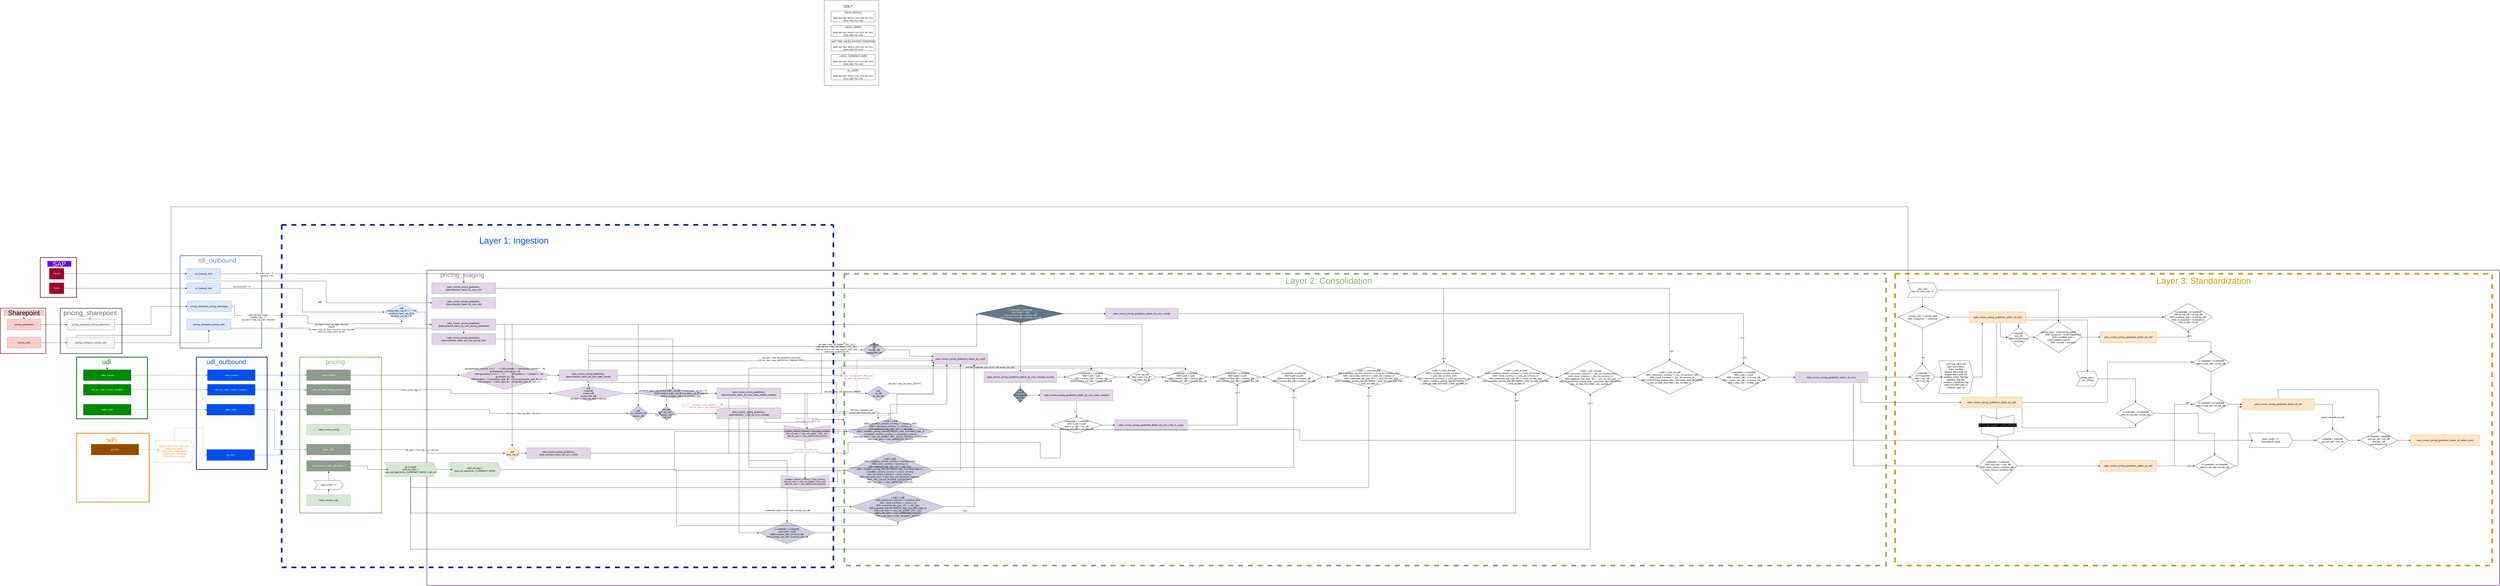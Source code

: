 <mxfile version="24.7.5">
  <diagram id="R2lEEEUBdFMjLlhIrx00" name="Page-1">
    <mxGraphModel dx="7987" dy="3273" grid="1" gridSize="10" guides="1" tooltips="1" connect="1" arrows="1" fold="1" page="1" pageScale="1" pageWidth="850" pageHeight="1100" math="0" shadow="0" extFonts="Permanent Marker^https://fonts.googleapis.com/css?family=Permanent+Marker">
      <root>
        <mxCell id="0" />
        <mxCell id="1" parent="0" />
        <mxCell id="YggckkRVtqMCZooF6UbN-6" value="" style="swimlane;startSize=0;fillColor=#e1d5e7;strokeColor=#9673a6;strokeWidth=4;" parent="1" vertex="1">
          <mxGeometry x="-2990" y="340" width="11420" height="1740" as="geometry" />
        </mxCell>
        <mxCell id="YggckkRVtqMCZooF6UbN-22" value="&lt;font color=&quot;#9673a6&quot; style=&quot;font-size: 36px;&quot;&gt;pricing_staging&lt;/font&gt;" style="text;html=1;align=center;verticalAlign=middle;whiteSpace=wrap;rounded=0;" parent="YggckkRVtqMCZooF6UbN-6" vertex="1">
          <mxGeometry x="80" y="10" width="230" height="30" as="geometry" />
        </mxCell>
        <mxCell id="CPg8P09N1OD6WJGmpGxm-27" style="edgeStyle=orthogonalEdgeStyle;rounded=0;orthogonalLoop=1;jettySize=auto;html=1;entryX=0.019;entryY=0.527;entryDx=0;entryDy=0;entryPerimeter=0;" parent="YggckkRVtqMCZooF6UbN-6" source="YggckkRVtqMCZooF6UbN-34" target="UmKu-o4we2GQgC7grg6U-2" edge="1">
          <mxGeometry relative="1" as="geometry">
            <Array as="points">
              <mxPoint x="2321" y="1010" />
              <mxPoint x="2321" y="950" />
              <mxPoint x="3380" y="950" />
              <mxPoint x="3380" y="1037" />
              <mxPoint x="3490" y="1037" />
            </Array>
          </mxGeometry>
        </mxCell>
        <mxCell id="UmKu-o4we2GQgC7grg6U-4" value="O" style="edgeLabel;html=1;align=center;verticalAlign=middle;resizable=0;points=[];" parent="CPg8P09N1OD6WJGmpGxm-27" vertex="1" connectable="0">
          <mxGeometry x="0.962" relative="1" as="geometry">
            <mxPoint as="offset" />
          </mxGeometry>
        </mxCell>
        <mxCell id="ZgWAVqqwB8iBOOnUZOPZ-12" style="edgeStyle=orthogonalEdgeStyle;rounded=0;orthogonalLoop=1;jettySize=auto;html=1;entryX=0;entryY=0.5;entryDx=0;entryDy=0;" parent="YggckkRVtqMCZooF6UbN-6" source="YggckkRVtqMCZooF6UbN-34" target="ZgWAVqqwB8iBOOnUZOPZ-11" edge="1">
          <mxGeometry relative="1" as="geometry" />
        </mxCell>
        <mxCell id="ZgWAVqqwB8iBOOnUZOPZ-14" value="udl_start &amp;gt; max_udl_ed(SALES_ORDER)" style="edgeLabel;html=1;align=center;verticalAlign=middle;resizable=0;points=[];" parent="ZgWAVqqwB8iBOOnUZOPZ-12" vertex="1" connectable="0">
          <mxGeometry x="0.881" relative="1" as="geometry">
            <mxPoint x="-25" y="-10" as="offset" />
          </mxGeometry>
        </mxCell>
        <mxCell id="YggckkRVtqMCZooF6UbN-34" value="&lt;div&gt;sales_invoice_pricing_{publisher}_&lt;/div&gt;&lt;div&gt;{task.extraction_batch_id}_cons_orders&lt;br&gt;&lt;/div&gt;" style="rounded=0;whiteSpace=wrap;html=1;fillColor=#e1d5e7;strokeColor=#9673a6;" parent="YggckkRVtqMCZooF6UbN-6" vertex="1">
          <mxGeometry x="550" y="980" width="352.5" height="60" as="geometry" />
        </mxCell>
        <mxCell id="ArN27UHTNh0HrAlM6qyn-1" value="" style="swimlane;startSize=0;dashed=1;strokeWidth=9;fillColor=#d5e8d4;strokeColor=#82b366;" parent="YggckkRVtqMCZooF6UbN-6" vertex="1">
          <mxGeometry x="2300" y="20" width="5740" height="1610" as="geometry" />
        </mxCell>
        <mxCell id="ArN27UHTNh0HrAlM6qyn-2" value="&lt;font style=&quot;font-size: 48px;&quot; color=&quot;#82b366&quot;&gt;Layer 2: Consolidation&lt;/font&gt;" style="text;html=1;align=center;verticalAlign=middle;whiteSpace=wrap;rounded=0;" parent="ArN27UHTNh0HrAlM6qyn-1" vertex="1">
          <mxGeometry x="2400" y="10" width="540" height="55" as="geometry" />
        </mxCell>
        <mxCell id="ZgWAVqqwB8iBOOnUZOPZ-3" style="edgeStyle=orthogonalEdgeStyle;rounded=0;orthogonalLoop=1;jettySize=auto;html=1;" parent="ArN27UHTNh0HrAlM6qyn-1" source="CPg8P09N1OD6WJGmpGxm-14" target="CPg8P09N1OD6WJGmpGxm-19" edge="1">
          <mxGeometry relative="1" as="geometry" />
        </mxCell>
        <mxCell id="ZgWAVqqwB8iBOOnUZOPZ-4" value="DISTINCT rsdistrib$, ps$, invoice_id$, invoice_line_id$" style="edgeLabel;html=1;align=center;verticalAlign=middle;resizable=0;points=[];" parent="ZgWAVqqwB8iBOOnUZOPZ-3" vertex="1" connectable="0">
          <mxGeometry x="-0.03" y="3" relative="1" as="geometry">
            <mxPoint as="offset" />
          </mxGeometry>
        </mxCell>
        <mxCell id="CPg8P09N1OD6WJGmpGxm-14" value="&lt;div&gt;sales_invoice_pricing_{publisher}_{batch_id}_cons1&lt;br&gt;&lt;/div&gt;" style="rounded=0;whiteSpace=wrap;html=1;fillColor=#e1d5e7;strokeColor=#9673a6;" parent="ArN27UHTNh0HrAlM6qyn-1" vertex="1">
          <mxGeometry x="490" y="440" width="300" height="60" as="geometry" />
        </mxCell>
        <mxCell id="CPg8P09N1OD6WJGmpGxm-25" value="&lt;div&gt;&lt;div&gt;h.rsdistrib$ = i.rsdistrib$&lt;/div&gt;&lt;div&gt;AND h.ps$ = i.ps$&lt;/div&gt;&lt;div&gt;AND h.invoice_id$ = i.invoice_id$&lt;/div&gt;&lt;div&gt;AND h.invoice_line_id$ = i.invoice_line_id$&lt;/div&gt;&lt;/div&gt;" style="rhombus;whiteSpace=wrap;html=1;fillColor=#647687;fontColor=#ffffff;strokeColor=#314354;" parent="ArN27UHTNh0HrAlM6qyn-1" vertex="1">
          <mxGeometry x="730" y="170" width="480" height="100" as="geometry" />
        </mxCell>
        <mxCell id="CPg8P09N1OD6WJGmpGxm-34" value="ps$&lt;div&gt;rsdistrib$&lt;/div&gt;&lt;div&gt;invoice_id$&lt;/div&gt;&lt;div&gt;invoice_line_id$&lt;/div&gt;" style="rhombus;whiteSpace=wrap;html=1;fillColor=#647687;fontColor=#ffffff;strokeColor=#314354;" parent="ArN27UHTNh0HrAlM6qyn-1" vertex="1">
          <mxGeometry x="930" y="630" width="80" height="80" as="geometry" />
        </mxCell>
        <mxCell id="b6GgiY7bYCGJMNhozDlA-34" style="edgeStyle=orthogonalEdgeStyle;rounded=0;orthogonalLoop=1;jettySize=auto;html=1;" parent="ArN27UHTNh0HrAlM6qyn-1" source="CPg8P09N1OD6WJGmpGxm-22" target="b6GgiY7bYCGJMNhozDlA-33" edge="1">
          <mxGeometry relative="1" as="geometry" />
        </mxCell>
        <mxCell id="b6GgiY7bYCGJMNhozDlA-36" value="Text" style="edgeLabel;html=1;align=center;verticalAlign=middle;resizable=0;points=[];" parent="b6GgiY7bYCGJMNhozDlA-34" vertex="1" connectable="0">
          <mxGeometry x="0.915" y="-7" relative="1" as="geometry">
            <mxPoint y="-1" as="offset" />
          </mxGeometry>
        </mxCell>
        <mxCell id="b6GgiY7bYCGJMNhozDlA-37" value="LEFT" style="edgeLabel;html=1;align=center;verticalAlign=middle;resizable=0;points=[];" parent="b6GgiY7bYCGJMNhozDlA-34" vertex="1" connectable="0">
          <mxGeometry x="0.979" y="5" relative="1" as="geometry">
            <mxPoint y="-1" as="offset" />
          </mxGeometry>
        </mxCell>
        <mxCell id="CPg8P09N1OD6WJGmpGxm-22" value="&lt;div&gt;sales_invoice_pricing_{publisher}_{batch_id}_cons_counter&amp;nbsp;&lt;br&gt;&lt;/div&gt;" style="rounded=0;whiteSpace=wrap;html=1;fillColor=#e1d5e7;strokeColor=#9673a6;" parent="ArN27UHTNh0HrAlM6qyn-1" vertex="1">
          <mxGeometry x="1440" y="190" width="400" height="60" as="geometry" />
        </mxCell>
        <mxCell id="IO22isx14ON4vYv-_GZl-13" style="edgeStyle=orthogonalEdgeStyle;rounded=0;orthogonalLoop=1;jettySize=auto;html=1;" parent="ArN27UHTNh0HrAlM6qyn-1" source="CPg8P09N1OD6WJGmpGxm-25" target="CPg8P09N1OD6WJGmpGxm-22" edge="1">
          <mxGeometry relative="1" as="geometry" />
        </mxCell>
        <mxCell id="CPg8P09N1OD6WJGmpGxm-18" value="&lt;div&gt;sales_invoice_pricing_{publisher}_{batch_id}_cons_order_in_scope&lt;br&gt;&lt;/div&gt;" style="rounded=0;whiteSpace=wrap;html=1;fillColor=#e1d5e7;strokeColor=#9673a6;" parent="ArN27UHTNh0HrAlM6qyn-1" vertex="1">
          <mxGeometry x="1490" y="805" width="400" height="60" as="geometry" />
        </mxCell>
        <mxCell id="CPg8P09N1OD6WJGmpGxm-20" value="&lt;div&gt;sales_invoice_pricing_{publisher}_{batch_id}_cons_order_numbers&lt;br&gt;&lt;/div&gt;" style="rounded=0;whiteSpace=wrap;html=1;fillColor=#e1d5e7;strokeColor=#9673a6;" parent="ArN27UHTNh0HrAlM6qyn-1" vertex="1">
          <mxGeometry x="1080" y="640" width="400" height="60" as="geometry" />
        </mxCell>
        <mxCell id="CPg8P09N1OD6WJGmpGxm-29" style="edgeStyle=orthogonalEdgeStyle;rounded=0;orthogonalLoop=1;jettySize=auto;html=1;entryX=0.5;entryY=0;entryDx=0;entryDy=0;" parent="ArN27UHTNh0HrAlM6qyn-1" source="CPg8P09N1OD6WJGmpGxm-20" target="UmKu-o4we2GQgC7grg6U-2" edge="1">
          <mxGeometry relative="1" as="geometry" />
        </mxCell>
        <mxCell id="UmKu-o4we2GQgC7grg6U-3" value="H" style="edgeLabel;html=1;align=center;verticalAlign=middle;resizable=0;points=[];" parent="CPg8P09N1OD6WJGmpGxm-29" vertex="1" connectable="0">
          <mxGeometry x="0.349" y="-9" relative="1" as="geometry">
            <mxPoint as="offset" />
          </mxGeometry>
        </mxCell>
        <mxCell id="IO22isx14ON4vYv-_GZl-14" style="edgeStyle=orthogonalEdgeStyle;rounded=0;orthogonalLoop=1;jettySize=auto;html=1;entryX=0;entryY=0.5;entryDx=0;entryDy=0;" parent="ArN27UHTNh0HrAlM6qyn-1" source="CPg8P09N1OD6WJGmpGxm-34" target="CPg8P09N1OD6WJGmpGxm-20" edge="1">
          <mxGeometry relative="1" as="geometry" />
        </mxCell>
        <mxCell id="UmKu-o4we2GQgC7grg6U-16" style="edgeStyle=orthogonalEdgeStyle;rounded=0;orthogonalLoop=1;jettySize=auto;html=1;entryX=0;entryY=0.5;entryDx=0;entryDy=0;" parent="ArN27UHTNh0HrAlM6qyn-1" source="CPg8P09N1OD6WJGmpGxm-19" target="UmKu-o4we2GQgC7grg6U-15" edge="1">
          <mxGeometry relative="1" as="geometry" />
        </mxCell>
        <mxCell id="CPg8P09N1OD6WJGmpGxm-19" value="&lt;div&gt;sales_invoice_pricing_{publisher}_{batch_id}_cons_changed_records&lt;br&gt;&lt;/div&gt;" style="rounded=0;whiteSpace=wrap;html=1;fillColor=#e1d5e7;strokeColor=#9673a6;" parent="ArN27UHTNh0HrAlM6qyn-1" vertex="1">
          <mxGeometry x="770" y="540" width="400" height="60" as="geometry" />
        </mxCell>
        <mxCell id="CPg8P09N1OD6WJGmpGxm-23" style="edgeStyle=orthogonalEdgeStyle;rounded=0;orthogonalLoop=1;jettySize=auto;html=1;entryX=0.5;entryY=1;entryDx=0;entryDy=0;fillColor=#647687;strokeColor=#314354;" parent="ArN27UHTNh0HrAlM6qyn-1" source="CPg8P09N1OD6WJGmpGxm-19" target="CPg8P09N1OD6WJGmpGxm-25" edge="1">
          <mxGeometry relative="1" as="geometry" />
        </mxCell>
        <mxCell id="CPg8P09N1OD6WJGmpGxm-31" style="edgeStyle=orthogonalEdgeStyle;rounded=0;orthogonalLoop=1;jettySize=auto;html=1;entryX=0.5;entryY=0;entryDx=0;entryDy=0;fillColor=#647687;strokeColor=#314354;" parent="ArN27UHTNh0HrAlM6qyn-1" source="CPg8P09N1OD6WJGmpGxm-19" target="CPg8P09N1OD6WJGmpGxm-34" edge="1">
          <mxGeometry relative="1" as="geometry" />
        </mxCell>
        <mxCell id="CPg8P09N1OD6WJGmpGxm-21" value="&lt;div&gt;sales_invoice_pricing_{publisher}_{batch_id}_cons&amp;nbsp;&lt;br&gt;&lt;/div&gt;" style="rounded=0;whiteSpace=wrap;html=1;fillColor=#e1d5e7;strokeColor=#9673a6;" parent="ArN27UHTNh0HrAlM6qyn-1" vertex="1">
          <mxGeometry x="5240" y="541.51" width="400" height="60" as="geometry" />
        </mxCell>
        <mxCell id="ZgWAVqqwB8iBOOnUZOPZ-10" style="edgeStyle=orthogonalEdgeStyle;rounded=0;orthogonalLoop=1;jettySize=auto;html=1;entryX=0;entryY=0.25;entryDx=0;entryDy=0;" parent="ArN27UHTNh0HrAlM6qyn-1" source="ZgWAVqqwB8iBOOnUZOPZ-5" target="CPg8P09N1OD6WJGmpGxm-14" edge="1">
          <mxGeometry relative="1" as="geometry" />
        </mxCell>
        <mxCell id="ZgWAVqqwB8iBOOnUZOPZ-5" value="rsdistrib$&lt;div&gt;ps$&lt;/div&gt;&lt;div&gt;invoice_id$&lt;br&gt;&lt;/div&gt;&lt;div&gt;invoice_line_id$&lt;/div&gt;&lt;div&gt;&lt;br&gt;&lt;/div&gt;" style="rhombus;whiteSpace=wrap;html=1;fillColor=#d0cee2;strokeColor=#56517e;" parent="ArN27UHTNh0HrAlM6qyn-1" vertex="1">
          <mxGeometry x="100" y="380" width="130" height="80" as="geometry" />
        </mxCell>
        <mxCell id="ZgWAVqqwB8iBOOnUZOPZ-17" style="edgeStyle=orthogonalEdgeStyle;rounded=0;orthogonalLoop=1;jettySize=auto;html=1;entryX=0;entryY=1;entryDx=0;entryDy=0;" parent="ArN27UHTNh0HrAlM6qyn-1" source="ZgWAVqqwB8iBOOnUZOPZ-11" target="CPg8P09N1OD6WJGmpGxm-14" edge="1">
          <mxGeometry relative="1" as="geometry" />
        </mxCell>
        <mxCell id="ZgWAVqqwB8iBOOnUZOPZ-11" value="&lt;div&gt;ps$&lt;/div&gt;&lt;div&gt;&lt;span style=&quot;background-color: initial;&quot;&gt;so_id$&lt;/span&gt;&lt;/div&gt;&lt;div&gt;&lt;span style=&quot;background-color: initial;&quot;&gt;so_line_id$&lt;/span&gt;&lt;/div&gt;" style="rhombus;whiteSpace=wrap;html=1;fillColor=#d0cee2;strokeColor=#56517e;" parent="ArN27UHTNh0HrAlM6qyn-1" vertex="1">
          <mxGeometry x="125" y="620" width="125" height="80" as="geometry" />
        </mxCell>
        <mxCell id="NTtjv0zWeZFMTYNLXVND-5" style="edgeStyle=orthogonalEdgeStyle;rounded=0;orthogonalLoop=1;jettySize=auto;html=1;entryX=0.25;entryY=1;entryDx=0;entryDy=0;exitX=0.5;exitY=0;exitDx=0;exitDy=0;" parent="ArN27UHTNh0HrAlM6qyn-1" source="CPg8P09N1OD6WJGmpGxm-30" target="CPg8P09N1OD6WJGmpGxm-14" edge="1">
          <mxGeometry relative="1" as="geometry">
            <Array as="points">
              <mxPoint x="254" y="720" />
              <mxPoint x="565" y="720" />
            </Array>
          </mxGeometry>
        </mxCell>
        <mxCell id="CPg8P09N1OD6WJGmpGxm-30" value="&lt;div&gt;&lt;div&gt;C.ps$ = L.ps$&lt;/div&gt;&lt;div&gt;AND C.condition_amount_currency = L.currency_from&lt;/div&gt;&lt;div&gt;AND C.document_currency = L.currency_to&lt;/div&gt;&lt;div&gt;AND coalesce(C.rate_type, &#39;M&#39;) = L.rate_type&lt;/div&gt;&lt;div&gt;AND C.condition_pricing_date BETWEEN L.date_from AND L.date_to&lt;/div&gt;&lt;/div&gt;&lt;div&gt;&lt;div&gt;c.condition_amount_currency != c.document_currency&lt;/div&gt;&lt;div&gt;and c.udl_start &amp;lt;= max_udl_ed(MKT_PRC_SALES_INVOICE_CONDITION)&lt;/div&gt;&lt;div&gt;AND c.ids_start &amp;lt;= max_ed(PRICING_RULES)&lt;/div&gt;&lt;/div&gt;&lt;div&gt;&lt;br&gt;&lt;/div&gt;" style="rhombus;whiteSpace=wrap;html=1;fillColor=#d0cee2;strokeColor=#56517e;" parent="ArN27UHTNh0HrAlM6qyn-1" vertex="1">
          <mxGeometry x="17.5" y="800" width="472.5" height="140" as="geometry" />
        </mxCell>
        <mxCell id="NTtjv0zWeZFMTYNLXVND-33" style="edgeStyle=orthogonalEdgeStyle;rounded=0;orthogonalLoop=1;jettySize=auto;html=1;entryX=0.5;entryY=1;entryDx=0;entryDy=0;" parent="ArN27UHTNh0HrAlM6qyn-1" source="NTtjv0zWeZFMTYNLXVND-27" target="CPg8P09N1OD6WJGmpGxm-14" edge="1">
          <mxGeometry relative="1" as="geometry">
            <Array as="points">
              <mxPoint x="640" y="1085" />
            </Array>
          </mxGeometry>
        </mxCell>
        <mxCell id="NTtjv0zWeZFMTYNLXVND-27" value="&lt;div&gt;c.ps$ = l.ps$&lt;/div&gt;&lt;div&gt;AND c.condition_amount_currency = l.currency_from&lt;/div&gt;&lt;div&gt;AND c.local_currency = l.currency_to&lt;/div&gt;&lt;div&gt;AND coalesce(c.rate_type, &#39;M&#39;) = l.rate_type&lt;/div&gt;&lt;div&gt;AND c.condition_pricing_date BETWEEN l.date_from AND l.date_to&lt;/div&gt;&lt;div&gt;&lt;div&gt;c.condition_amount_currency != c.local_currency&lt;/div&gt;&lt;div&gt;and c.document_currency != c.local_currency&amp;nbsp;&lt;/div&gt;&lt;div&gt;AND c.udl_batch_start &amp;lt;= {get_max_udl_processed_date(task, &quot;MKT_PRC_SALES_INVOICE_CONDITION&quot;)}&amp;nbsp;&lt;/div&gt;&lt;div&gt;AND c.ids_start &amp;lt;= max_ed(PRICING_RULES)&lt;/div&gt;&lt;/div&gt;" style="rhombus;whiteSpace=wrap;html=1;fillColor=#d0cee2;strokeColor=#56517e;" parent="ArN27UHTNh0HrAlM6qyn-1" vertex="1">
          <mxGeometry x="10" y="990" width="480" height="190" as="geometry" />
        </mxCell>
        <mxCell id="NTtjv0zWeZFMTYNLXVND-47" style="edgeStyle=orthogonalEdgeStyle;rounded=0;orthogonalLoop=1;jettySize=auto;html=1;entryX=0.75;entryY=1;entryDx=0;entryDy=0;" parent="ArN27UHTNh0HrAlM6qyn-1" source="NTtjv0zWeZFMTYNLXVND-43" target="CPg8P09N1OD6WJGmpGxm-14" edge="1">
          <mxGeometry relative="1" as="geometry">
            <Array as="points">
              <mxPoint x="715" y="1285" />
            </Array>
          </mxGeometry>
        </mxCell>
        <mxCell id="NTtjv0zWeZFMTYNLXVND-43" value="&lt;div&gt;c.ps$ = L.ps$&lt;/div&gt;&lt;div&gt;AND c.document_currency = L.currency_from&lt;/div&gt;&lt;div&gt;AND c.local_currency = L.currency_to&lt;/div&gt;&lt;div&gt;AND coalesce(c.rate_type, &#39;M&#39;) = L.rate_type&lt;/div&gt;&lt;div&gt;AND p.posting_date BETWEEN L.date_from AND l.date_to&lt;/div&gt;&lt;div&gt;AND&amp;nbsp;&lt;span style=&quot;background-color: initial;&quot;&gt;c.udl_start &amp;lt;= max_udl_ed(MKT_PRC_SIC)&lt;/span&gt;&lt;/div&gt;&lt;div&gt;AND c.ids_start &amp;lt;= max_ed(PRICING_RULES)&lt;/div&gt;&lt;div&gt;AND p.udl_start &amp;lt;= max_udl_ed(GL_ENTRY)&lt;/div&gt;" style="rhombus;whiteSpace=wrap;html=1;fillColor=#d0cee2;strokeColor=#56517e;" parent="ArN27UHTNh0HrAlM6qyn-1" vertex="1">
          <mxGeometry x="40" y="1200" width="510" height="170" as="geometry" />
        </mxCell>
        <mxCell id="UmKu-o4we2GQgC7grg6U-5" style="edgeStyle=orthogonalEdgeStyle;rounded=0;orthogonalLoop=1;jettySize=auto;html=1;entryX=0;entryY=0.5;entryDx=0;entryDy=0;" parent="ArN27UHTNh0HrAlM6qyn-1" source="UmKu-o4we2GQgC7grg6U-2" target="CPg8P09N1OD6WJGmpGxm-18" edge="1">
          <mxGeometry relative="1" as="geometry" />
        </mxCell>
        <mxCell id="UmKu-o4we2GQgC7grg6U-2" value="&lt;div&gt;h.rsdistrib$ = o.rsdistrib$&lt;/div&gt;&lt;div&gt;AND h.ps$ = o.ps$&lt;/div&gt;&lt;div&gt;AND h.so_id$ = o.so_id$&lt;/div&gt;&lt;div&gt;AND h.so_line_id$ = o.so_line_id$&lt;/div&gt;" style="rhombus;whiteSpace=wrap;html=1;" parent="ArN27UHTNh0HrAlM6qyn-1" vertex="1">
          <mxGeometry x="1140" y="790" width="280" height="90" as="geometry" />
        </mxCell>
        <mxCell id="UmKu-o4we2GQgC7grg6U-15" value="&lt;div&gt;h.rsdistrib$ = i.rsdistrib$&lt;/div&gt;&lt;div&gt;AND h.ps$ = i.ps$&lt;/div&gt;&lt;div&gt;AND h.invoice_id$ = i.invoice_id$&lt;/div&gt;&lt;div&gt;AND h.invoice_line_id$ = i.invoice_line_id$&lt;/div&gt;" style="rhombus;whiteSpace=wrap;html=1;" parent="ArN27UHTNh0HrAlM6qyn-1" vertex="1">
          <mxGeometry x="1220" y="530" width="280" height="80" as="geometry" />
        </mxCell>
        <mxCell id="UmKu-o4we2GQgC7grg6U-23" style="edgeStyle=orthogonalEdgeStyle;rounded=0;orthogonalLoop=1;jettySize=auto;html=1;entryX=0;entryY=0.5;entryDx=0;entryDy=0;" parent="ArN27UHTNh0HrAlM6qyn-1" source="UmKu-o4we2GQgC7grg6U-19" target="UmKu-o4we2GQgC7grg6U-22" edge="1">
          <mxGeometry relative="1" as="geometry" />
        </mxCell>
        <mxCell id="UmKu-o4we2GQgC7grg6U-19" value="&lt;div&gt;i.ps$ = pp.ps$&lt;/div&gt;&lt;div&gt;AND i.sales_org_l$ = pp.sales_org_l$&lt;/div&gt;" style="rhombus;whiteSpace=wrap;html=1;" parent="ArN27UHTNh0HrAlM6qyn-1" vertex="1">
          <mxGeometry x="1560" y="530" width="160" height="80" as="geometry" />
        </mxCell>
        <mxCell id="UmKu-o4we2GQgC7grg6U-20" style="edgeStyle=orthogonalEdgeStyle;rounded=0;orthogonalLoop=1;jettySize=auto;html=1;entryX=0.066;entryY=0.506;entryDx=0;entryDy=0;entryPerimeter=0;" parent="ArN27UHTNh0HrAlM6qyn-1" source="UmKu-o4we2GQgC7grg6U-15" target="UmKu-o4we2GQgC7grg6U-19" edge="1">
          <mxGeometry relative="1" as="geometry" />
        </mxCell>
        <mxCell id="b6GgiY7bYCGJMNhozDlA-3" style="edgeStyle=orthogonalEdgeStyle;rounded=0;orthogonalLoop=1;jettySize=auto;html=1;entryX=0;entryY=0.5;entryDx=0;entryDy=0;" parent="ArN27UHTNh0HrAlM6qyn-1" source="UmKu-o4we2GQgC7grg6U-22" target="b6GgiY7bYCGJMNhozDlA-1" edge="1">
          <mxGeometry relative="1" as="geometry" />
        </mxCell>
        <mxCell id="UmKu-o4we2GQgC7grg6U-22" value="h.rsdistrib$ = c.rsdistrib$&#xa;AND h.ps$ = c.ps$&#xa;AND h.invoice_id$ = c.invoice_id$&#xa;AND h.invoice_line_id$ = c.invoice_line_id$" style="rhombus;whiteSpace=wrap;html=1;" parent="ArN27UHTNh0HrAlM6qyn-1" vertex="1">
          <mxGeometry x="1760" y="530" width="240" height="80" as="geometry" />
        </mxCell>
        <mxCell id="b6GgiY7bYCGJMNhozDlA-8" style="edgeStyle=orthogonalEdgeStyle;rounded=0;orthogonalLoop=1;jettySize=auto;html=1;entryX=0;entryY=0.5;entryDx=0;entryDy=0;" parent="ArN27UHTNh0HrAlM6qyn-1" source="b6GgiY7bYCGJMNhozDlA-1" target="b6GgiY7bYCGJMNhozDlA-6" edge="1">
          <mxGeometry relative="1" as="geometry" />
        </mxCell>
        <mxCell id="b6GgiY7bYCGJMNhozDlA-1" value="&lt;div&gt;h.rsdistrib$ = o.rsdistrib$&lt;/div&gt;&lt;div&gt;&lt;span style=&quot;white-space: normal;&quot;&gt;AND h.ps$ = o.ps$&lt;/span&gt;&lt;/div&gt;&lt;div&gt;&lt;span style=&quot;white-space: normal;&quot;&gt;AND h.invoice_id$ = o.invoice_id$&lt;/span&gt;&lt;/div&gt;&lt;div&gt;&lt;span style=&quot;white-space: normal;&quot;&gt;AND h.invoice_line_id$ = o.invoice_line_id$&lt;/span&gt;&lt;/div&gt;" style="rhombus;whiteSpace=wrap;html=1;" parent="ArN27UHTNh0HrAlM6qyn-1" vertex="1">
          <mxGeometry x="2040" y="530" width="250" height="80" as="geometry" />
        </mxCell>
        <mxCell id="b6GgiY7bYCGJMNhozDlA-2" style="edgeStyle=orthogonalEdgeStyle;rounded=0;orthogonalLoop=1;jettySize=auto;html=1;" parent="ArN27UHTNh0HrAlM6qyn-1" source="CPg8P09N1OD6WJGmpGxm-18" target="b6GgiY7bYCGJMNhozDlA-1" edge="1">
          <mxGeometry relative="1" as="geometry" />
        </mxCell>
        <mxCell id="b6GgiY7bYCGJMNhozDlA-4" value="LEFT" style="edgeLabel;html=1;align=center;verticalAlign=middle;resizable=0;points=[];" parent="b6GgiY7bYCGJMNhozDlA-2" vertex="1" connectable="0">
          <mxGeometry x="0.817" y="-2" relative="1" as="geometry">
            <mxPoint as="offset" />
          </mxGeometry>
        </mxCell>
        <mxCell id="b6GgiY7bYCGJMNhozDlA-10" style="edgeStyle=orthogonalEdgeStyle;rounded=0;orthogonalLoop=1;jettySize=auto;html=1;entryX=0;entryY=0.5;entryDx=0;entryDy=0;" parent="ArN27UHTNh0HrAlM6qyn-1" source="b6GgiY7bYCGJMNhozDlA-6" target="b6GgiY7bYCGJMNhozDlA-9" edge="1">
          <mxGeometry relative="1" as="geometry" />
        </mxCell>
        <mxCell id="b6GgiY7bYCGJMNhozDlA-6" value="&lt;div&gt;h.rsdistrib$ = p.rsdistrib$&lt;/div&gt;&lt;div&gt;&lt;span style=&quot;white-space: normal;&quot;&gt;AND h.ps$ = p.ps$&lt;/span&gt;&lt;/div&gt;&lt;div&gt;&lt;span style=&quot;white-space: normal;&quot;&gt;AND h.invoice_id$ = p.invoice_id$&lt;/span&gt;&lt;/div&gt;&lt;div&gt;&lt;span style=&quot;white-space: normal;&quot;&gt;AND h.invoice_line_id$ = p.invoice_line_id$&lt;/span&gt;&lt;/div&gt;" style="rhombus;whiteSpace=wrap;html=1;" parent="ArN27UHTNh0HrAlM6qyn-1" vertex="1">
          <mxGeometry x="2317" y="500" width="320" height="140" as="geometry" />
        </mxCell>
        <mxCell id="b6GgiY7bYCGJMNhozDlA-9" value="&lt;div&gt;c.ps$ = l_cond_doc.ps$&lt;/div&gt;&lt;div&gt;&lt;span style=&quot;white-space: normal;&quot;&gt;AND c.condition_amount_currency = l_cond_doc.currency_from&lt;/span&gt;&lt;/div&gt;&lt;div&gt;&lt;span style=&quot;white-space: normal;&quot;&gt;AND c.document_currency = l_cond_doc.currency_to&lt;/span&gt;&lt;/div&gt;&lt;div&gt;&lt;span style=&quot;white-space: normal;&quot;&gt;&lt;span style=&quot;white-space:pre&quot;&gt;&#x9;&lt;/span&gt;AND coalesce(c.rate_type, &#39;M&#39;) = l_cond_doc.rate_type&lt;/span&gt;&lt;/div&gt;&lt;div&gt;&lt;span style=&quot;white-space: normal;&quot;&gt;AND c.condition_pricing_date BETWEEN l_cond_doc.date_from AND l_cond_doc.date_to&lt;/span&gt;&lt;/div&gt;" style="rhombus;whiteSpace=wrap;html=1;" parent="ArN27UHTNh0HrAlM6qyn-1" vertex="1">
          <mxGeometry x="2670" y="515" width="440" height="110" as="geometry" />
        </mxCell>
        <mxCell id="b6GgiY7bYCGJMNhozDlA-20" style="edgeStyle=orthogonalEdgeStyle;rounded=0;orthogonalLoop=1;jettySize=auto;html=1;entryX=0;entryY=0.5;entryDx=0;entryDy=0;" parent="ArN27UHTNh0HrAlM6qyn-1" source="b6GgiY7bYCGJMNhozDlA-12" target="b6GgiY7bYCGJMNhozDlA-19" edge="1">
          <mxGeometry relative="1" as="geometry" />
        </mxCell>
        <mxCell id="b6GgiY7bYCGJMNhozDlA-12" value="&lt;div&gt;c.ps$ = f_cond_doc.ps$&lt;/div&gt;&lt;div&gt;&lt;span style=&quot;white-space: normal;&quot;&gt;AND c.condition_amount_currency = f_cond_doc.currency_from&lt;/span&gt;&lt;/div&gt;&lt;div&gt;&lt;span style=&quot;white-space: normal;&quot;&gt;AND c.document_currency = f_cond_doc.currency_to&lt;/span&gt;&lt;/div&gt;&lt;div&gt;&lt;span style=&quot;white-space: normal;&quot;&gt;AND c.condition_pricing_date BETWEEN f_cond_doc.date_from AND f_cond_doc.date_to&lt;/span&gt;&lt;/div&gt;" style="rhombus;whiteSpace=wrap;html=1;" parent="ArN27UHTNh0HrAlM6qyn-1" vertex="1">
          <mxGeometry x="3138" y="490" width="330" height="160" as="geometry" />
        </mxCell>
        <mxCell id="b6GgiY7bYCGJMNhozDlA-15" style="edgeStyle=orthogonalEdgeStyle;rounded=0;orthogonalLoop=1;jettySize=auto;html=1;entryX=0.043;entryY=0.498;entryDx=0;entryDy=0;entryPerimeter=0;" parent="ArN27UHTNh0HrAlM6qyn-1" source="b6GgiY7bYCGJMNhozDlA-9" target="b6GgiY7bYCGJMNhozDlA-12" edge="1">
          <mxGeometry relative="1" as="geometry" />
        </mxCell>
        <mxCell id="b6GgiY7bYCGJMNhozDlA-25" style="edgeStyle=orthogonalEdgeStyle;rounded=0;orthogonalLoop=1;jettySize=auto;html=1;entryX=0;entryY=0.5;entryDx=0;entryDy=0;" parent="ArN27UHTNh0HrAlM6qyn-1" source="b6GgiY7bYCGJMNhozDlA-19" target="b6GgiY7bYCGJMNhozDlA-23" edge="1">
          <mxGeometry relative="1" as="geometry" />
        </mxCell>
        <mxCell id="b6GgiY7bYCGJMNhozDlA-19" value="&lt;div&gt;c.ps$ = l_cond_loc.ps$&lt;/div&gt;&lt;div&gt;&lt;span style=&quot;white-space: normal;&quot;&gt;AND c.condition_amount_currency = l_cond_loc.currency_from&lt;/span&gt;&lt;/div&gt;&lt;div&gt;&lt;span style=&quot;white-space: normal;&quot;&gt;AND c.local_currency = l_cond_loc.currency_to&lt;/span&gt;&lt;/div&gt;&lt;div&gt;&lt;span style=&quot;white-space: normal;&quot;&gt;AND coalesce(c.rate_type, &#39;M&#39;) = l_cond_loc.rate_type&lt;/span&gt;&lt;/div&gt;&lt;div&gt;&lt;span style=&quot;white-space: normal;&quot;&gt;AND c.condition_pricing_date BETWEEN l_cond_loc.date_from AND l_cond_loc.date_to&lt;/span&gt;&lt;/div&gt;" style="rhombus;whiteSpace=wrap;html=1;" parent="ArN27UHTNh0HrAlM6qyn-1" vertex="1">
          <mxGeometry x="3499" y="480" width="400" height="180" as="geometry" />
        </mxCell>
        <mxCell id="b6GgiY7bYCGJMNhozDlA-28" style="edgeStyle=orthogonalEdgeStyle;rounded=0;orthogonalLoop=1;jettySize=auto;html=1;entryX=0;entryY=0.5;entryDx=0;entryDy=0;" parent="ArN27UHTNh0HrAlM6qyn-1" source="b6GgiY7bYCGJMNhozDlA-23" target="b6GgiY7bYCGJMNhozDlA-27" edge="1">
          <mxGeometry relative="1" as="geometry" />
        </mxCell>
        <mxCell id="b6GgiY7bYCGJMNhozDlA-23" value="&lt;div&gt;c.ps$ = l_doc_loc.ps$&lt;/div&gt;&lt;div&gt;&lt;span style=&quot;white-space: normal;&quot;&gt;AND c.document_currency = l_doc_loc.currency_from&lt;/span&gt;&lt;/div&gt;&lt;div&gt;&lt;span style=&quot;white-space: normal;&quot;&gt;AND c.local_currency = l_doc_loc.currency_to&lt;/span&gt;&lt;/div&gt;&lt;div&gt;&lt;span style=&quot;white-space: normal;&quot;&gt;AND coalesce(c.rate_type, &#39;M&#39;) = l_doc_loc.rate_type&lt;/span&gt;&lt;/div&gt;&lt;div&gt;&lt;span style=&quot;white-space: normal;&quot;&gt;AND COALESCE(p.posting_date, i.document_date) BETWEEN l_doc_loc.date_from AND l_doc_loc.date_to&lt;/span&gt;&lt;/div&gt;" style="rhombus;whiteSpace=wrap;html=1;" parent="ArN27UHTNh0HrAlM6qyn-1" vertex="1">
          <mxGeometry x="3931" y="479" width="360" height="185" as="geometry" />
        </mxCell>
        <mxCell id="b6GgiY7bYCGJMNhozDlA-35" style="edgeStyle=orthogonalEdgeStyle;rounded=0;orthogonalLoop=1;jettySize=auto;html=1;" parent="ArN27UHTNh0HrAlM6qyn-1" source="b6GgiY7bYCGJMNhozDlA-27" target="b6GgiY7bYCGJMNhozDlA-33" edge="1">
          <mxGeometry relative="1" as="geometry" />
        </mxCell>
        <mxCell id="b6GgiY7bYCGJMNhozDlA-27" value="&lt;div&gt;c.ps$ = f_doc_loc.ps$&lt;/div&gt;&lt;div&gt;&lt;span style=&quot;white-space: normal;&quot;&gt;&lt;span style=&quot;white-space:pre&quot;&gt;&#x9;&lt;/span&gt;AND c.document_currency = f_doc_loc.currency_from&lt;/span&gt;&lt;/div&gt;&lt;div&gt;&lt;span style=&quot;white-space: normal;&quot;&gt;&lt;span style=&quot;white-space:pre&quot;&gt;&#x9;&lt;/span&gt;AND c.local_currency = f_doc_loc.currency_to&lt;/span&gt;&lt;/div&gt;&lt;div&gt;&lt;span style=&quot;white-space: normal;&quot;&gt;&lt;span style=&quot;white-space:pre&quot;&gt;&#x9;&lt;/span&gt;AND COALESCE(p.posting_date, i.document_date) BETWEEN f_doc_loc.date_from AND f_doc_loc.date_to&lt;/span&gt;&lt;/div&gt;" style="rhombus;whiteSpace=wrap;html=1;" parent="ArN27UHTNh0HrAlM6qyn-1" vertex="1">
          <mxGeometry x="4358" y="479" width="380" height="185" as="geometry" />
        </mxCell>
        <mxCell id="b6GgiY7bYCGJMNhozDlA-38" style="edgeStyle=orthogonalEdgeStyle;rounded=0;orthogonalLoop=1;jettySize=auto;html=1;entryX=0;entryY=0.5;entryDx=0;entryDy=0;" parent="ArN27UHTNh0HrAlM6qyn-1" source="b6GgiY7bYCGJMNhozDlA-33" target="CPg8P09N1OD6WJGmpGxm-21" edge="1">
          <mxGeometry relative="1" as="geometry" />
        </mxCell>
        <mxCell id="b6GgiY7bYCGJMNhozDlA-33" value="&lt;div&gt;c.rsdistrib$ = m.rsdistrib$&lt;/div&gt;&lt;div&gt;&lt;span style=&quot;white-space: normal;&quot;&gt;AND c.ps$ = m.ps$&lt;/span&gt;&lt;/div&gt;&lt;div&gt;&lt;span style=&quot;white-space: normal;&quot;&gt;AND c.invoice_id$ = m.invoice_id$&lt;/span&gt;&lt;/div&gt;&lt;div&gt;&lt;span style=&quot;white-space: normal;&quot;&gt;AND c.invoice_line_id$ = m.invoice_line_id$&lt;/span&gt;&lt;/div&gt;&lt;div&gt;&lt;span style=&quot;white-space: normal;&quot;&gt;AND c.step_num = m.step_num&lt;/span&gt;&lt;/div&gt;" style="rhombus;whiteSpace=wrap;html=1;" parent="ArN27UHTNh0HrAlM6qyn-1" vertex="1">
          <mxGeometry x="4810" y="497.88" width="290" height="147.25" as="geometry" />
        </mxCell>
        <mxCell id="xhP3Qau-s0l5G0X_uNzF-16" value="" style="swimlane;startSize=0;fillColor=#f8cecc;strokeColor=#b85450;strokeWidth=4;" parent="1" vertex="1">
          <mxGeometry x="-5340" y="550" width="250" height="250" as="geometry" />
        </mxCell>
        <mxCell id="YggckkRVtqMCZooF6UbN-21" value="" style="edgeStyle=orthogonalEdgeStyle;rounded=0;orthogonalLoop=1;jettySize=auto;html=1;" parent="xhP3Qau-s0l5G0X_uNzF-16" source="xhP3Qau-s0l5G0X_uNzF-19" target="xhP3Qau-s0l5G0X_uNzF-21" edge="1">
          <mxGeometry relative="1" as="geometry" />
        </mxCell>
        <mxCell id="xhP3Qau-s0l5G0X_uNzF-19" value="&lt;font style=&quot;font-size: 36px;&quot;&gt;Sharepoint&lt;/font&gt;" style="text;html=1;align=center;verticalAlign=middle;whiteSpace=wrap;rounded=0;fillColor=#f8cecc;strokeColor=#b85450;" parent="xhP3Qau-s0l5G0X_uNzF-16" vertex="1">
          <mxGeometry x="20" y="10" width="220" height="30" as="geometry" />
        </mxCell>
        <mxCell id="xhP3Qau-s0l5G0X_uNzF-21" value="pricing_parameters" style="rounded=0;whiteSpace=wrap;html=1;fillColor=#f8cecc;strokeColor=#b85450;" parent="xhP3Qau-s0l5G0X_uNzF-16" vertex="1">
          <mxGeometry x="37.5" y="60" width="185" height="60" as="geometry" />
        </mxCell>
        <mxCell id="xhP3Qau-s0l5G0X_uNzF-27" value="pricing_rules" style="rounded=0;whiteSpace=wrap;html=1;fillColor=#f8cecc;strokeColor=#b85450;" parent="xhP3Qau-s0l5G0X_uNzF-16" vertex="1">
          <mxGeometry x="37.5" y="160" width="185" height="60" as="geometry" />
        </mxCell>
        <mxCell id="xhP3Qau-s0l5G0X_uNzF-17" value="" style="swimlane;startSize=0;" parent="1" vertex="1">
          <mxGeometry x="-800" y="-1150" width="300" height="470" as="geometry" />
        </mxCell>
        <mxCell id="xhP3Qau-s0l5G0X_uNzF-20" value="&lt;font style=&quot;font-size: 18px;&quot;&gt;UDL?&lt;/font&gt;" style="text;html=1;align=center;verticalAlign=middle;whiteSpace=wrap;rounded=0;" parent="xhP3Qau-s0l5G0X_uNzF-17" vertex="1">
          <mxGeometry x="100" y="20" width="60" height="30" as="geometry" />
        </mxCell>
        <mxCell id="xhP3Qau-s0l5G0X_uNzF-23" value="SALES_INVOICE&lt;div&gt;&lt;br&gt;&lt;div&gt;&lt;font style=&quot;font-size: 10px;&quot;&gt;{BAM, BAP, BEU, BNDCS, CNS, EGS, IBS, NOS, SEAS, SNB, TRS, UKS}&lt;/font&gt;&lt;br&gt;&lt;/div&gt;&lt;/div&gt;" style="rounded=0;whiteSpace=wrap;html=1;" parent="xhP3Qau-s0l5G0X_uNzF-17" vertex="1">
          <mxGeometry x="37.5" y="60" width="242.5" height="60" as="geometry" />
        </mxCell>
        <mxCell id="xhP3Qau-s0l5G0X_uNzF-24" value="SALES_ORDER&lt;div&gt;&lt;br&gt;&lt;/div&gt;&lt;div&gt;&lt;font style=&quot;font-size: 10px;&quot;&gt;{BAM, BAP, BEU, BNDCS, CNS, EGS, IBS, NOS, SEAS, SNB, TRS, UKS}&lt;/font&gt;&lt;br&gt;&lt;/div&gt;" style="rounded=0;whiteSpace=wrap;html=1;" parent="xhP3Qau-s0l5G0X_uNzF-17" vertex="1">
          <mxGeometry x="37.5" y="140" width="242.5" height="60" as="geometry" />
        </mxCell>
        <mxCell id="xhP3Qau-s0l5G0X_uNzF-25" value="MKT_PRC_SALES_INVOICE_CONDITION&lt;div&gt;&lt;br&gt;&lt;/div&gt;&lt;div&gt;&lt;font style=&quot;font-size: 10px;&quot;&gt;{BAM, BAP, BEU, BNDCS, CNS, EGS, IBS, NOS, SEAS, SNB, TRS, UKS}&lt;/font&gt;&lt;/div&gt;" style="rounded=0;whiteSpace=wrap;html=1;" parent="xhP3Qau-s0l5G0X_uNzF-17" vertex="1">
          <mxGeometry x="37.5" y="220" width="242.5" height="60" as="geometry" />
        </mxCell>
        <mxCell id="xhP3Qau-s0l5G0X_uNzF-26" value="LOCAL_CURRENCY_RATE&lt;div&gt;&lt;br&gt;&lt;/div&gt;&lt;div&gt;&lt;font style=&quot;font-size: 10px;&quot;&gt;{BAM, BAP, BEU, BNDCS, CNS, EGS, IBS, NOS, SEAS, SNB, TRS, UKS}&lt;/font&gt;&lt;/div&gt;" style="rounded=0;whiteSpace=wrap;html=1;" parent="xhP3Qau-s0l5G0X_uNzF-17" vertex="1">
          <mxGeometry x="37.5" y="300" width="242.5" height="60" as="geometry" />
        </mxCell>
        <mxCell id="xhP3Qau-s0l5G0X_uNzF-22" value="GL_ENTRY&lt;div&gt;&lt;br&gt;&lt;/div&gt;&lt;div&gt;&lt;font style=&quot;font-size: 10px;&quot;&gt;{BAM, BAP, BEU, BNDCS, CNS, EGS, IBS, NOS, SEAS, SNB, TRS, UKS}&lt;/font&gt;&lt;/div&gt;" style="rounded=0;whiteSpace=wrap;html=1;" parent="xhP3Qau-s0l5G0X_uNzF-17" vertex="1">
          <mxGeometry x="37.5" y="380" width="242.5" height="60" as="geometry" />
        </mxCell>
        <mxCell id="CPg8P09N1OD6WJGmpGxm-3" style="edgeStyle=orthogonalEdgeStyle;rounded=0;orthogonalLoop=1;jettySize=auto;html=1;" parent="1" source="R0b6dVNcokjQHEYzS0Gx-1" target="YggckkRVtqMCZooF6UbN-4" edge="1">
          <mxGeometry relative="1" as="geometry" />
        </mxCell>
        <mxCell id="CPg8P09N1OD6WJGmpGxm-4" style="edgeStyle=orthogonalEdgeStyle;rounded=0;orthogonalLoop=1;jettySize=auto;html=1;" parent="1" source="R0b6dVNcokjQHEYzS0Gx-2" target="YggckkRVtqMCZooF6UbN-5" edge="1">
          <mxGeometry relative="1" as="geometry" />
        </mxCell>
        <mxCell id="YggckkRVtqMCZooF6UbN-2" value="" style="swimlane;startSize=0;fillColor=#dae8fc;strokeColor=#6c8ebf;strokeWidth=4;" parent="1" vertex="1">
          <mxGeometry x="-4350" y="260" width="450" height="510" as="geometry" />
        </mxCell>
        <mxCell id="YggckkRVtqMCZooF6UbN-3" value="&lt;font color=&quot;#6c8ebf&quot; style=&quot;font-size: 36px;&quot;&gt;rdl_outbound&lt;/font&gt;" style="text;html=1;align=center;verticalAlign=middle;whiteSpace=wrap;rounded=0;" parent="YggckkRVtqMCZooF6UbN-2" vertex="1">
          <mxGeometry x="90" y="10" width="230" height="30" as="geometry" />
        </mxCell>
        <mxCell id="YggckkRVtqMCZooF6UbN-4" value="sd_{source}_tvko" style="rounded=0;whiteSpace=wrap;html=1;fillColor=#dae8fc;strokeColor=#6c8ebf;" parent="YggckkRVtqMCZooF6UbN-2" vertex="1">
          <mxGeometry x="37.5" y="150" width="185" height="60" as="geometry" />
        </mxCell>
        <mxCell id="YggckkRVtqMCZooF6UbN-5" value="sd_{source}_tcurf" style="rounded=0;whiteSpace=wrap;html=1;fillColor=#dae8fc;strokeColor=#6c8ebf;" parent="YggckkRVtqMCZooF6UbN-2" vertex="1">
          <mxGeometry x="37.5" y="70" width="185" height="60" as="geometry" />
        </mxCell>
        <mxCell id="YggckkRVtqMCZooF6UbN-38" value="pricing_sharepoint_pricing_rules" style="rounded=0;whiteSpace=wrap;html=1;fillColor=#dae8fc;strokeColor=#6c8ebf;" parent="YggckkRVtqMCZooF6UbN-2" vertex="1">
          <mxGeometry x="37.5" y="350" width="242.5" height="60" as="geometry" />
        </mxCell>
        <mxCell id="YggckkRVtqMCZooF6UbN-37" value="pricing_sharepoint_pricing_parameters" style="rounded=0;whiteSpace=wrap;html=1;fillColor=#dae8fc;strokeColor=#6c8ebf;" parent="YggckkRVtqMCZooF6UbN-2" vertex="1">
          <mxGeometry x="40" y="250" width="242.5" height="60" as="geometry" />
        </mxCell>
        <mxCell id="YggckkRVtqMCZooF6UbN-36" style="edgeStyle=orthogonalEdgeStyle;rounded=0;orthogonalLoop=1;jettySize=auto;html=1;" parent="1" source="YggckkRVtqMCZooF6UbN-5" target="YggckkRVtqMCZooF6UbN-9" edge="1">
          <mxGeometry relative="1" as="geometry" />
        </mxCell>
        <mxCell id="RlMirk8GaKu8xnlFQnCm-4" value="&lt;div&gt;ids_event_end = &#39;X&#39;&lt;/div&gt;&lt;div&gt;&amp;nbsp; &amp;nbsp; &amp;nbsp; &amp;nbsp; and kurst = &#39;M&#39;;&lt;/div&gt;" style="edgeLabel;html=1;align=center;verticalAlign=middle;resizable=0;points=[];" parent="YggckkRVtqMCZooF6UbN-36" vertex="1" connectable="0">
          <mxGeometry x="-0.65" y="-4" relative="1" as="geometry">
            <mxPoint as="offset" />
          </mxGeometry>
        </mxCell>
        <mxCell id="YggckkRVtqMCZooF6UbN-44" style="edgeStyle=orthogonalEdgeStyle;rounded=0;orthogonalLoop=1;jettySize=auto;html=1;entryX=0;entryY=0.5;entryDx=0;entryDy=0;" parent="1" source="YggckkRVtqMCZooF6UbN-4" target="YggckkRVtqMCZooF6UbN-8" edge="1">
          <mxGeometry relative="1" as="geometry">
            <Array as="points">
              <mxPoint x="-4220" y="400" />
              <mxPoint x="-3545" y="400" />
              <mxPoint x="-3545" y="520" />
            </Array>
          </mxGeometry>
        </mxCell>
        <mxCell id="YggckkRVtqMCZooF6UbN-45" style="edgeStyle=orthogonalEdgeStyle;rounded=0;orthogonalLoop=1;jettySize=auto;html=1;entryX=0;entryY=0.5;entryDx=0;entryDy=0;" parent="1" source="YggckkRVtqMCZooF6UbN-4" target="YggckkRVtqMCZooF6UbN-47" edge="1">
          <mxGeometry relative="1" as="geometry" />
        </mxCell>
        <mxCell id="YggckkRVtqMCZooF6UbN-46" value="&lt;font style=&quot;font-size: 14px;&quot;&gt;left&lt;/font&gt;" style="edgeLabel;html=1;align=center;verticalAlign=middle;resizable=0;points=[];" parent="YggckkRVtqMCZooF6UbN-45" vertex="1" connectable="0">
          <mxGeometry x="-0.011" y="3" relative="1" as="geometry">
            <mxPoint x="93" y="16" as="offset" />
          </mxGeometry>
        </mxCell>
        <mxCell id="IO22isx14ON4vYv-_GZl-20" value="ids_event_end = &#39;X&#39;" style="edgeLabel;html=1;align=center;verticalAlign=middle;resizable=0;points=[];" parent="YggckkRVtqMCZooF6UbN-45" vertex="1" connectable="0">
          <mxGeometry x="-0.919" y="1" relative="1" as="geometry">
            <mxPoint x="75" y="-9" as="offset" />
          </mxGeometry>
        </mxCell>
        <mxCell id="YggckkRVtqMCZooF6UbN-49" style="edgeStyle=orthogonalEdgeStyle;rounded=0;orthogonalLoop=1;jettySize=auto;html=1;" parent="1" source="YggckkRVtqMCZooF6UbN-38" target="YggckkRVtqMCZooF6UbN-30" edge="1">
          <mxGeometry relative="1" as="geometry">
            <Array as="points">
              <mxPoint x="-2787" y="660" />
            </Array>
          </mxGeometry>
        </mxCell>
        <mxCell id="YggckkRVtqMCZooF6UbN-50" value="ids_start &amp;lt;= max_ing_date &amp;lt; ids_end&lt;div&gt;UNION&lt;/div&gt;&lt;div&gt;ids_start &amp;lt; max_ed_date &amp;lt; ids_end &amp;lt; max_ing_date&lt;/div&gt;&lt;div&gt;AND ids_event_end in (&#39;D&#39;,&#39;R&#39;)&lt;br&gt;&lt;/div&gt;" style="edgeLabel;html=1;align=center;verticalAlign=middle;resizable=0;points=[];" parent="YggckkRVtqMCZooF6UbN-49" vertex="1" connectable="0">
          <mxGeometry x="-0.318" relative="1" as="geometry">
            <mxPoint x="107" as="offset" />
          </mxGeometry>
        </mxCell>
        <mxCell id="YggckkRVtqMCZooF6UbN-85" value="" style="swimlane;startSize=0;fillColor=#f5f5f5;strokeColor=#666666;strokeWidth=4;fontColor=#333333;" parent="1" vertex="1">
          <mxGeometry x="-5010" y="550" width="340" height="250" as="geometry" />
        </mxCell>
        <mxCell id="YggckkRVtqMCZooF6UbN-86" value="" style="edgeStyle=orthogonalEdgeStyle;rounded=0;orthogonalLoop=1;jettySize=auto;html=1;" parent="YggckkRVtqMCZooF6UbN-85" source="YggckkRVtqMCZooF6UbN-87" target="YggckkRVtqMCZooF6UbN-88" edge="1">
          <mxGeometry relative="1" as="geometry" />
        </mxCell>
        <mxCell id="YggckkRVtqMCZooF6UbN-87" value="&lt;font color=&quot;#666666&quot; style=&quot;font-size: 36px;&quot;&gt;pricing_sharepoint&lt;/font&gt;" style="text;html=1;align=center;verticalAlign=middle;whiteSpace=wrap;rounded=0;" parent="YggckkRVtqMCZooF6UbN-85" vertex="1">
          <mxGeometry x="10" y="10" width="310" height="30" as="geometry" />
        </mxCell>
        <mxCell id="YggckkRVtqMCZooF6UbN-88" value="pricing_sharepoint_pricing_parameters" style="rounded=0;whiteSpace=wrap;html=1;fillColor=#f5f5f5;fontColor=#333333;strokeColor=#666666;" parent="YggckkRVtqMCZooF6UbN-85" vertex="1">
          <mxGeometry x="37.5" y="60" width="262.5" height="60" as="geometry" />
        </mxCell>
        <mxCell id="YggckkRVtqMCZooF6UbN-89" value="pricing_sharepoint_pricing_rules" style="rounded=0;whiteSpace=wrap;html=1;fillColor=#f5f5f5;fontColor=#333333;strokeColor=#666666;" parent="YggckkRVtqMCZooF6UbN-85" vertex="1">
          <mxGeometry x="37.5" y="160" width="262.5" height="60" as="geometry" />
        </mxCell>
        <mxCell id="YggckkRVtqMCZooF6UbN-90" style="edgeStyle=orthogonalEdgeStyle;rounded=0;orthogonalLoop=1;jettySize=auto;html=1;entryX=0;entryY=0.5;entryDx=0;entryDy=0;" parent="1" source="xhP3Qau-s0l5G0X_uNzF-21" target="YggckkRVtqMCZooF6UbN-88" edge="1">
          <mxGeometry relative="1" as="geometry" />
        </mxCell>
        <mxCell id="YggckkRVtqMCZooF6UbN-91" style="edgeStyle=orthogonalEdgeStyle;rounded=0;orthogonalLoop=1;jettySize=auto;html=1;" parent="1" source="xhP3Qau-s0l5G0X_uNzF-27" target="YggckkRVtqMCZooF6UbN-89" edge="1">
          <mxGeometry relative="1" as="geometry" />
        </mxCell>
        <mxCell id="YggckkRVtqMCZooF6UbN-93" style="edgeStyle=orthogonalEdgeStyle;rounded=0;orthogonalLoop=1;jettySize=auto;html=1;" parent="1" source="YggckkRVtqMCZooF6UbN-89" target="YggckkRVtqMCZooF6UbN-38" edge="1">
          <mxGeometry relative="1" as="geometry" />
        </mxCell>
        <mxCell id="CPg8P09N1OD6WJGmpGxm-5" value="" style="swimlane;startSize=0;strokeWidth=3;strokeColor=#6F0000;" parent="1" vertex="1">
          <mxGeometry x="-5120" y="270" width="200" height="220" as="geometry" />
        </mxCell>
        <mxCell id="CPg8P09N1OD6WJGmpGxm-8" value="&lt;font style=&quot;font-size: 36px;&quot;&gt;SAP&lt;/font&gt;" style="text;html=1;align=center;verticalAlign=middle;whiteSpace=wrap;rounded=0;fillColor=#6a00ff;strokeColor=#3700CC;fontColor=#ffffff;" parent="CPg8P09N1OD6WJGmpGxm-5" vertex="1">
          <mxGeometry x="40" y="20" width="130" height="30" as="geometry" />
        </mxCell>
        <mxCell id="R0b6dVNcokjQHEYzS0Gx-2" value="&lt;div&gt;&lt;div&gt;TCURF&lt;/div&gt;&lt;/div&gt;" style="rounded=0;whiteSpace=wrap;html=1;fillColor=#a20025;strokeColor=#6F0000;fontColor=#ffffff;" parent="CPg8P09N1OD6WJGmpGxm-5" vertex="1">
          <mxGeometry x="50" y="60" width="80" height="60" as="geometry" />
        </mxCell>
        <mxCell id="R0b6dVNcokjQHEYzS0Gx-1" value="&lt;div&gt;&lt;div&gt;TVKO&lt;/div&gt;&lt;/div&gt;" style="rounded=0;whiteSpace=wrap;html=1;fillColor=#a20025;strokeColor=#6F0000;fontColor=#ffffff;" parent="CPg8P09N1OD6WJGmpGxm-5" vertex="1">
          <mxGeometry x="50" y="140" width="80" height="60" as="geometry" />
        </mxCell>
        <mxCell id="CPg8P09N1OD6WJGmpGxm-7" style="edgeStyle=orthogonalEdgeStyle;rounded=0;orthogonalLoop=1;jettySize=auto;html=1;entryX=0;entryY=0.5;entryDx=0;entryDy=0;" parent="1" source="YggckkRVtqMCZooF6UbN-88" target="YggckkRVtqMCZooF6UbN-37" edge="1">
          <mxGeometry relative="1" as="geometry" />
        </mxCell>
        <mxCell id="CPg8P09N1OD6WJGmpGxm-10" value="" style="swimlane;startSize=0;dashed=1;strokeWidth=9;fillColor=#0050ef;fontColor=#ffffff;strokeColor=#001DBC;" parent="1" vertex="1">
          <mxGeometry x="-3790" y="90" width="3040" height="1890" as="geometry" />
        </mxCell>
        <mxCell id="CPg8P09N1OD6WJGmpGxm-13" value="&lt;font color=&quot;#0050ef&quot; style=&quot;font-size: 48px;&quot;&gt;Layer 1: Ingestion&lt;/font&gt;" style="text;html=1;align=center;verticalAlign=middle;whiteSpace=wrap;rounded=0;" parent="CPg8P09N1OD6WJGmpGxm-10" vertex="1">
          <mxGeometry x="1000" y="51" width="560" height="69" as="geometry" />
        </mxCell>
        <mxCell id="YggckkRVtqMCZooF6UbN-82" value="ps$&lt;div&gt;sales_org_l$&lt;br&gt;&lt;/div&gt;" style="rhombus;whiteSpace=wrap;html=1;fillColor=#ffe6cc;strokeColor=#d79b00;" parent="CPg8P09N1OD6WJGmpGxm-10" vertex="1">
          <mxGeometry x="1230" y="1220" width="80" height="80" as="geometry" />
        </mxCell>
        <mxCell id="YggckkRVtqMCZooF6UbN-77" value="ps$&lt;div&gt;se_company_l$&lt;br&gt;&lt;/div&gt;&lt;div&gt;invoice_id$&lt;br&gt;&lt;/div&gt;" style="rhombus;whiteSpace=wrap;html=1;fillColor=#d0cee2;strokeColor=#56517e;" parent="CPg8P09N1OD6WJGmpGxm-10" vertex="1">
          <mxGeometry x="1910" y="1000" width="110" height="80" as="geometry" />
        </mxCell>
        <mxCell id="YggckkRVtqMCZooF6UbN-47" value="ps$&lt;div&gt;(nvl(pp.sales_org_l$,&#39;&#39;) = &#39;*&#39; OR position(t.sales_org_l$ IN pp.sales_org_l$) &amp;gt; 0)&amp;nbsp;&lt;br&gt;&lt;/div&gt;" style="rhombus;whiteSpace=wrap;html=1;fillColor=#dae8fc;strokeColor=#6c8ebf;" parent="CPg8P09N1OD6WJGmpGxm-10" vertex="1">
          <mxGeometry x="566" y="436" width="190" height="90" as="geometry" />
        </mxCell>
        <mxCell id="YggckkRVtqMCZooF6UbN-9" value="sales_invoice_pricing_{publisher}_&lt;div&gt;{task.extraction_batch_id}_cons_tcurf&lt;/div&gt;" style="rounded=0;whiteSpace=wrap;html=1;fillColor=#e1d5e7;strokeColor=#9673a6;" parent="CPg8P09N1OD6WJGmpGxm-10" vertex="1">
          <mxGeometry x="827" y="320" width="352.5" height="60" as="geometry" />
        </mxCell>
        <mxCell id="YggckkRVtqMCZooF6UbN-56" value="&lt;div&gt;(pp.distribution_channel_in in (&#39;,,&#39;, &#39;,*,&#39;) OR position(&#39;,&#39; + i.distribution_channel + &#39;,&#39; IN pp.distribution_channel_in) &amp;gt; 0)&lt;/div&gt;&lt;div&gt;&lt;span style=&quot;white-space: normal;&quot;&gt;&lt;span style=&quot;white-space:pre&quot;&gt;&#x9;&lt;/span&gt;&amp;nbsp; &amp;nbsp; &amp;nbsp;AND (pp.division_in in (&#39;,,&#39;, &#39;,*,&#39;)&amp;nbsp; &amp;nbsp; &amp;nbsp; &amp;nbsp; &amp;nbsp; &amp;nbsp; &amp;nbsp;OR position(&#39;,&#39; + i.division + &#39;,&#39; IN pp.division_in) &amp;gt; 0)&lt;/span&gt;&lt;/div&gt;&lt;div&gt;&lt;span style=&quot;white-space: normal;&quot;&gt;&lt;span style=&quot;white-space:pre&quot;&gt;&#x9;&lt;/span&gt;&amp;nbsp; &amp;nbsp; &amp;nbsp;AND position(&#39;,&#39; + i.transaction_type_l$ + &#39;,&#39; IN pp.transaction_type_l$_out) = 0&lt;/span&gt;&lt;/div&gt;&lt;div&gt;&lt;span style=&quot;white-space: normal;&quot;&gt;&lt;span style=&quot;white-space:pre&quot;&gt;&#x9;&lt;/span&gt;&amp;nbsp; &amp;nbsp; &amp;nbsp;AND position(&#39;,&#39; + i.item_type_l$ + &#39;,&#39; IN pp.item_type_l$_out) = 0&amp;nbsp;&lt;/span&gt;&lt;/div&gt;" style="rhombus;whiteSpace=wrap;html=1;fillColor=#e1d5e7;strokeColor=#9673a6;" parent="CPg8P09N1OD6WJGmpGxm-10" vertex="1">
          <mxGeometry x="980" y="750" width="500" height="159" as="geometry" />
        </mxCell>
        <mxCell id="RlMirk8GaKu8xnlFQnCm-10" style="edgeStyle=orthogonalEdgeStyle;rounded=0;orthogonalLoop=1;jettySize=auto;html=1;entryX=0.5;entryY=0;entryDx=0;entryDy=0;" parent="CPg8P09N1OD6WJGmpGxm-10" target="RlMirk8GaKu8xnlFQnCm-8" edge="1">
          <mxGeometry relative="1" as="geometry">
            <mxPoint x="1850" y="830" as="sourcePoint" />
          </mxGeometry>
        </mxCell>
        <mxCell id="YggckkRVtqMCZooF6UbN-31" value="&lt;div&gt;sales_invoice_pricing_{publisher}_&lt;/div&gt;&lt;div&gt;{task.extraction_batch_id}_cons_sales_invoice&lt;/div&gt;" style="rounded=0;whiteSpace=wrap;html=1;fillColor=#e1d5e7;strokeColor=#9673a6;" parent="CPg8P09N1OD6WJGmpGxm-10" vertex="1">
          <mxGeometry x="1530" y="800" width="320" height="60" as="geometry" />
        </mxCell>
        <mxCell id="IO22isx14ON4vYv-_GZl-18" style="edgeStyle=orthogonalEdgeStyle;rounded=0;orthogonalLoop=1;jettySize=auto;html=1;" parent="CPg8P09N1OD6WJGmpGxm-10" source="YggckkRVtqMCZooF6UbN-56" target="YggckkRVtqMCZooF6UbN-31" edge="1">
          <mxGeometry relative="1" as="geometry" />
        </mxCell>
        <mxCell id="YggckkRVtqMCZooF6UbN-61" value="ps$&lt;div&gt;rsdistrib$&lt;br&gt;&lt;/div&gt;&lt;div&gt;invoice_id$&lt;br&gt;&lt;/div&gt;&lt;div&gt;invoice_line_id$&lt;br&gt;&lt;/div&gt;&lt;div&gt;udl_start &amp;lt;= max_ing_date &amp;lt; udl_end&lt;/div&gt;" style="rhombus;whiteSpace=wrap;html=1;fillColor=#e1d5e7;strokeColor=#9673a6;" parent="CPg8P09N1OD6WJGmpGxm-10" vertex="1">
          <mxGeometry x="1485" y="890" width="410" height="80" as="geometry" />
        </mxCell>
        <mxCell id="YggckkRVtqMCZooF6UbN-66" value="&lt;div&gt;(position(i.sales_org_l$ IN pr.sales_org_l$) &amp;gt; 0 or pr.sales_org_l$ = &#39;*&#39;)&lt;/div&gt;&lt;div&gt;&lt;span style=&quot;white-space: normal;&quot;&gt;&lt;span style=&quot;white-space:pre&quot;&gt;&#x9;&#x9;&#x9;&lt;/span&gt;&amp;nbsp; &amp;nbsp;AND position(i.sales_org_l$ in pr.sales_org_l$_out) = 0&lt;/span&gt;&lt;/div&gt;&lt;div&gt;&lt;span style=&quot;white-space: normal;&quot;&gt;&lt;span style=&quot;white-space:pre&quot;&gt;&#x9;&#x9;&#x9;&lt;/span&gt;&amp;nbsp; &amp;nbsp;AND c.condition_type = pr.condition_type&lt;/span&gt;&lt;/div&gt;" style="rhombus;whiteSpace=wrap;html=1;fillColor=#d0cee2;strokeColor=#56517e;" parent="CPg8P09N1OD6WJGmpGxm-10" vertex="1">
          <mxGeometry x="1960" y="905" width="390" height="50" as="geometry" />
        </mxCell>
        <mxCell id="YggckkRVtqMCZooF6UbN-57" style="edgeStyle=orthogonalEdgeStyle;rounded=0;orthogonalLoop=1;jettySize=auto;html=1;entryX=0;entryY=0.5;entryDx=0;entryDy=0;" parent="CPg8P09N1OD6WJGmpGxm-10" source="YggckkRVtqMCZooF6UbN-61" target="YggckkRVtqMCZooF6UbN-66" edge="1">
          <mxGeometry relative="1" as="geometry" />
        </mxCell>
        <mxCell id="YggckkRVtqMCZooF6UbN-60" style="edgeStyle=orthogonalEdgeStyle;rounded=0;orthogonalLoop=1;jettySize=auto;html=1;entryX=0.5;entryY=0;entryDx=0;entryDy=0;" parent="CPg8P09N1OD6WJGmpGxm-10" source="YggckkRVtqMCZooF6UbN-31" target="YggckkRVtqMCZooF6UbN-61" edge="1">
          <mxGeometry relative="1" as="geometry" />
        </mxCell>
        <mxCell id="YggckkRVtqMCZooF6UbN-8" value="sales_invoice_pricing_{publisher}_&lt;div&gt;{task.extraction_batch_id}_cons_tvko&lt;/div&gt;" style="rounded=0;whiteSpace=wrap;html=1;fillColor=#e1d5e7;strokeColor=#9673a6;" parent="CPg8P09N1OD6WJGmpGxm-10" vertex="1">
          <mxGeometry x="827" y="400" width="352.5" height="60" as="geometry" />
        </mxCell>
        <mxCell id="IO22isx14ON4vYv-_GZl-21" style="edgeStyle=orthogonalEdgeStyle;rounded=0;orthogonalLoop=1;jettySize=auto;html=1;entryX=0;entryY=0.5;entryDx=0;entryDy=0;" parent="CPg8P09N1OD6WJGmpGxm-10" source="YggckkRVtqMCZooF6UbN-47" target="YggckkRVtqMCZooF6UbN-29" edge="1">
          <mxGeometry relative="1" as="geometry" />
        </mxCell>
        <mxCell id="YggckkRVtqMCZooF6UbN-30" value="&lt;div&gt;sales_invoice_pricing_{publisher}_&lt;/div&gt;&lt;div&gt;{task.extraction_batch_id}_cons_pricing_rules&lt;/div&gt;" style="rounded=0;whiteSpace=wrap;html=1;fillColor=#e1d5e7;strokeColor=#9673a6;" parent="CPg8P09N1OD6WJGmpGxm-10" vertex="1">
          <mxGeometry x="827" y="600" width="352.5" height="60" as="geometry" />
        </mxCell>
        <mxCell id="J8bix9W9SIiD5k0__p6W-4" style="edgeStyle=orthogonalEdgeStyle;rounded=0;orthogonalLoop=1;jettySize=auto;html=1;entryX=0.5;entryY=0;entryDx=0;entryDy=0;" parent="CPg8P09N1OD6WJGmpGxm-10" source="YggckkRVtqMCZooF6UbN-30" target="YggckkRVtqMCZooF6UbN-66" edge="1">
          <mxGeometry relative="1" as="geometry" />
        </mxCell>
        <mxCell id="RlMirk8GaKu8xnlFQnCm-6" style="edgeStyle=orthogonalEdgeStyle;rounded=0;orthogonalLoop=1;jettySize=auto;html=1;exitX=1;exitY=0.5;exitDx=0;exitDy=0;" parent="CPg8P09N1OD6WJGmpGxm-10" source="YggckkRVtqMCZooF6UbN-29" target="YggckkRVtqMCZooF6UbN-56" edge="1">
          <mxGeometry relative="1" as="geometry" />
        </mxCell>
        <mxCell id="RlMirk8GaKu8xnlFQnCm-7" style="edgeStyle=orthogonalEdgeStyle;rounded=0;orthogonalLoop=1;jettySize=auto;html=1;entryX=0.5;entryY=0;entryDx=0;entryDy=0;" parent="CPg8P09N1OD6WJGmpGxm-10" source="YggckkRVtqMCZooF6UbN-29" target="YggckkRVtqMCZooF6UbN-77" edge="1">
          <mxGeometry relative="1" as="geometry" />
        </mxCell>
        <mxCell id="RlMirk8GaKu8xnlFQnCm-15" style="edgeStyle=orthogonalEdgeStyle;rounded=0;orthogonalLoop=1;jettySize=auto;html=1;entryX=0.5;entryY=0;entryDx=0;entryDy=0;" parent="CPg8P09N1OD6WJGmpGxm-10" source="YggckkRVtqMCZooF6UbN-29" target="YggckkRVtqMCZooF6UbN-82" edge="1">
          <mxGeometry relative="1" as="geometry" />
        </mxCell>
        <mxCell id="YggckkRVtqMCZooF6UbN-29" value="&lt;div&gt;sales_invoice_pricing_{publisher}_&lt;/div&gt;&lt;div&gt;{task.extraction_batch_id}_cons_pricing_parameters&lt;br&gt;&lt;/div&gt;" style="rounded=0;whiteSpace=wrap;html=1;fillColor=#e1d5e7;strokeColor=#9673a6;" parent="CPg8P09N1OD6WJGmpGxm-10" vertex="1">
          <mxGeometry x="827" y="520" width="352.5" height="60" as="geometry" />
        </mxCell>
        <mxCell id="YggckkRVtqMCZooF6UbN-11" value="" style="swimlane;startSize=0;fillColor=#d5e8d4;strokeColor=#82b366;strokeWidth=4;" parent="CPg8P09N1OD6WJGmpGxm-10" vertex="1">
          <mxGeometry x="100" y="730" width="450" height="860" as="geometry" />
        </mxCell>
        <mxCell id="YggckkRVtqMCZooF6UbN-13" value="&lt;font color=&quot;#fcfcfc&quot;&gt;sales_invoice&lt;/font&gt;" style="rounded=0;whiteSpace=wrap;html=1;fillColor=#8F9C8E;strokeColor=#82b366;" parent="YggckkRVtqMCZooF6UbN-11" vertex="1">
          <mxGeometry x="37.5" y="69.5" width="242.5" height="60" as="geometry" />
        </mxCell>
        <mxCell id="YggckkRVtqMCZooF6UbN-14" value="&lt;font color=&quot;#f7f7f7&quot;&gt;mkt_prc_sales_invoice_condition&lt;/font&gt;" style="rounded=0;whiteSpace=wrap;html=1;fillColor=#8F9C8E;strokeColor=#82b366;" parent="YggckkRVtqMCZooF6UbN-11" vertex="1">
          <mxGeometry x="37.5" y="150" width="242.5" height="60" as="geometry" />
        </mxCell>
        <mxCell id="YggckkRVtqMCZooF6UbN-23" value="&lt;font color=&quot;#82b366&quot; style=&quot;font-size: 36px;&quot;&gt;pricing&lt;/font&gt;" style="text;html=1;align=center;verticalAlign=middle;whiteSpace=wrap;rounded=0;" parent="YggckkRVtqMCZooF6UbN-11" vertex="1">
          <mxGeometry x="80" y="10" width="230" height="30" as="geometry" />
        </mxCell>
        <mxCell id="YggckkRVtqMCZooF6UbN-51" value="&lt;font color=&quot;#ffffff&quot;&gt;gl_entry&lt;/font&gt;" style="rounded=0;whiteSpace=wrap;html=1;fillColor=#8F9C8E;strokeColor=#82b366;" parent="YggckkRVtqMCZooF6UbN-11" vertex="1">
          <mxGeometry x="37.5" y="260" width="242.5" height="60" as="geometry" />
        </mxCell>
        <mxCell id="YggckkRVtqMCZooF6UbN-52" value="&lt;font color=&quot;#fcfcfc&quot;&gt;sales_order&lt;/font&gt;" style="rounded=0;whiteSpace=wrap;html=1;fillColor=#8F9C8E;strokeColor=#82b366;" parent="YggckkRVtqMCZooF6UbN-11" vertex="1">
          <mxGeometry x="37.5" y="480" width="242.5" height="60" as="geometry" />
        </mxCell>
        <mxCell id="IO22isx14ON4vYv-_GZl-3" value="&lt;font color=&quot;#f2f2f2&quot;&gt;local_currency_rate_with_date_to&lt;/font&gt;" style="rounded=0;whiteSpace=wrap;html=1;fillColor=#8F9C8E;strokeColor=#82b366;" parent="YggckkRVtqMCZooF6UbN-11" vertex="1">
          <mxGeometry x="37.5" y="570" width="242.5" height="60" as="geometry" />
        </mxCell>
        <mxCell id="uti3hAnu7-4uurF3jd1f-12" value="sales_invoice_pricing" style="rounded=0;whiteSpace=wrap;html=1;fillColor=#d5e8d4;strokeColor=#82b366;" parent="YggckkRVtqMCZooF6UbN-11" vertex="1">
          <mxGeometry x="37.5" y="370" width="242.5" height="60" as="geometry" />
        </mxCell>
        <mxCell id="8s1EntCz2ZCj-YycIoNC-18" style="edgeStyle=orthogonalEdgeStyle;rounded=0;orthogonalLoop=1;jettySize=auto;html=1;entryX=0.5;entryY=1;entryDx=0;entryDy=0;" edge="1" parent="YggckkRVtqMCZooF6UbN-11" source="8s1EntCz2ZCj-YycIoNC-16" target="8s1EntCz2ZCj-YycIoNC-17">
          <mxGeometry relative="1" as="geometry" />
        </mxCell>
        <mxCell id="8s1EntCz2ZCj-YycIoNC-16" value="local_currency_rate" style="rounded=0;whiteSpace=wrap;html=1;fillColor=#d5e8d4;strokeColor=#82b366;" vertex="1" parent="YggckkRVtqMCZooF6UbN-11">
          <mxGeometry x="37.5" y="760" width="242.5" height="60" as="geometry" />
        </mxCell>
        <mxCell id="8s1EntCz2ZCj-YycIoNC-19" style="edgeStyle=orthogonalEdgeStyle;rounded=0;orthogonalLoop=1;jettySize=auto;html=1;entryX=0.5;entryY=1;entryDx=0;entryDy=0;" edge="1" parent="YggckkRVtqMCZooF6UbN-11" source="8s1EntCz2ZCj-YycIoNC-17" target="IO22isx14ON4vYv-_GZl-3">
          <mxGeometry relative="1" as="geometry" />
        </mxCell>
        <mxCell id="8s1EntCz2ZCj-YycIoNC-17" value="event_end$ = &#39;X&#39;" style="shape=step;perimeter=stepPerimeter;whiteSpace=wrap;html=1;fixedSize=1;" vertex="1" parent="YggckkRVtqMCZooF6UbN-11">
          <mxGeometry x="78.75" y="680" width="160" height="50" as="geometry" />
        </mxCell>
        <mxCell id="RlMirk8GaKu8xnlFQnCm-5" style="edgeStyle=orthogonalEdgeStyle;rounded=0;orthogonalLoop=1;jettySize=auto;html=1;entryX=0;entryY=0.5;entryDx=0;entryDy=0;" parent="CPg8P09N1OD6WJGmpGxm-10" source="YggckkRVtqMCZooF6UbN-13" target="YggckkRVtqMCZooF6UbN-56" edge="1">
          <mxGeometry relative="1" as="geometry" />
        </mxCell>
        <mxCell id="YggckkRVtqMCZooF6UbN-65" value="" style="edgeStyle=orthogonalEdgeStyle;rounded=0;orthogonalLoop=1;jettySize=auto;html=1;" parent="CPg8P09N1OD6WJGmpGxm-10" source="YggckkRVtqMCZooF6UbN-14" target="YggckkRVtqMCZooF6UbN-61" edge="1">
          <mxGeometry relative="1" as="geometry">
            <mxPoint x="380" y="930" as="sourcePoint" />
            <mxPoint x="2030" y="930" as="targetPoint" />
          </mxGeometry>
        </mxCell>
        <mxCell id="YggckkRVtqMCZooF6UbN-67" value="NVL(c.active_flag, &#39;Y&#39;) != &#39;X&#39;" style="edgeLabel;html=1;align=center;verticalAlign=middle;resizable=0;points=[];" parent="YggckkRVtqMCZooF6UbN-65" vertex="1" connectable="0">
          <mxGeometry x="-0.38" y="-1" relative="1" as="geometry">
            <mxPoint as="offset" />
          </mxGeometry>
        </mxCell>
        <mxCell id="YggckkRVtqMCZooF6UbN-68" style="edgeStyle=orthogonalEdgeStyle;rounded=0;orthogonalLoop=1;jettySize=auto;html=1;entryX=0;entryY=0.5;entryDx=0;entryDy=0;" parent="CPg8P09N1OD6WJGmpGxm-10" source="YggckkRVtqMCZooF6UbN-51" target="YggckkRVtqMCZooF6UbN-77" edge="1">
          <mxGeometry relative="1" as="geometry" />
        </mxCell>
        <mxCell id="YggckkRVtqMCZooF6UbN-69" value="udl_start &amp;lt;= max_ing_date &amp;lt; udl_end" style="edgeLabel;html=1;align=center;verticalAlign=middle;resizable=0;points=[];" parent="YggckkRVtqMCZooF6UbN-68" vertex="1" connectable="0">
          <mxGeometry x="0.249" relative="1" as="geometry">
            <mxPoint as="offset" />
          </mxGeometry>
        </mxCell>
        <mxCell id="YggckkRVtqMCZooF6UbN-78" style="edgeStyle=orthogonalEdgeStyle;rounded=0;orthogonalLoop=1;jettySize=auto;html=1;entryX=0;entryY=0.5;entryDx=0;entryDy=0;" parent="CPg8P09N1OD6WJGmpGxm-10" source="YggckkRVtqMCZooF6UbN-52" target="YggckkRVtqMCZooF6UbN-82" edge="1">
          <mxGeometry relative="1" as="geometry" />
        </mxCell>
        <mxCell id="YggckkRVtqMCZooF6UbN-80" value="udl_start &amp;lt;= max_ing_date &amp;lt; udl_end" style="edgeLabel;html=1;align=center;verticalAlign=middle;resizable=0;points=[];" parent="YggckkRVtqMCZooF6UbN-78" vertex="1" connectable="0">
          <mxGeometry x="-0.1" y="-2" relative="1" as="geometry">
            <mxPoint as="offset" />
          </mxGeometry>
        </mxCell>
        <mxCell id="RlMirk8GaKu8xnlFQnCm-11" style="edgeStyle=orthogonalEdgeStyle;rounded=0;orthogonalLoop=1;jettySize=auto;html=1;" parent="CPg8P09N1OD6WJGmpGxm-10" source="RlMirk8GaKu8xnlFQnCm-8" target="YggckkRVtqMCZooF6UbN-33" edge="1">
          <mxGeometry relative="1" as="geometry" />
        </mxCell>
        <mxCell id="RlMirk8GaKu8xnlFQnCm-8" value="ps$ valid&lt;div&gt;AND&amp;nbsp;udl_start &amp;lt;= ing_date(GL_ENTRY)&amp;nbsp; &amp;lt; udl_end&lt;/div&gt;" style="rhombus;whiteSpace=wrap;html=1;fillColor=#d0cee2;strokeColor=#56517e;" parent="CPg8P09N1OD6WJGmpGxm-10" vertex="1">
          <mxGeometry x="2080" y="1000" width="80" height="80" as="geometry" />
        </mxCell>
        <mxCell id="RlMirk8GaKu8xnlFQnCm-9" style="edgeStyle=orthogonalEdgeStyle;rounded=0;orthogonalLoop=1;jettySize=auto;html=1;entryX=0.106;entryY=0.516;entryDx=0;entryDy=0;entryPerimeter=0;" parent="CPg8P09N1OD6WJGmpGxm-10" source="YggckkRVtqMCZooF6UbN-77" target="RlMirk8GaKu8xnlFQnCm-8" edge="1">
          <mxGeometry relative="1" as="geometry" />
        </mxCell>
        <mxCell id="NTtjv0zWeZFMTYNLXVND-40" style="edgeStyle=orthogonalEdgeStyle;rounded=0;orthogonalLoop=1;jettySize=auto;html=1;entryX=0;entryY=0.5;entryDx=0;entryDy=0;" parent="CPg8P09N1OD6WJGmpGxm-10" source="YggckkRVtqMCZooF6UbN-33" target="NTtjv0zWeZFMTYNLXVND-38" edge="1">
          <mxGeometry relative="1" as="geometry">
            <Array as="points">
              <mxPoint x="2520" y="1700" />
            </Array>
          </mxGeometry>
        </mxCell>
        <mxCell id="YggckkRVtqMCZooF6UbN-33" value="sales_invoice_pricing_{publisher}_&lt;div&gt;{task.extraction_batch_id}_cons_postings&lt;br&gt;&lt;/div&gt;" style="rounded=0;whiteSpace=wrap;html=1;fillColor=#e1d5e7;strokeColor=#9673a6;" parent="CPg8P09N1OD6WJGmpGxm-10" vertex="1">
          <mxGeometry x="2398" y="1010" width="352.5" height="60" as="geometry" />
        </mxCell>
        <mxCell id="NTtjv0zWeZFMTYNLXVND-22" style="edgeStyle=orthogonalEdgeStyle;rounded=0;orthogonalLoop=1;jettySize=auto;html=1;entryX=0;entryY=0.5;entryDx=0;entryDy=0;" parent="CPg8P09N1OD6WJGmpGxm-10" source="YggckkRVtqMCZooF6UbN-32" target="NTtjv0zWeZFMTYNLXVND-7" edge="1">
          <mxGeometry relative="1" as="geometry" />
        </mxCell>
        <mxCell id="NTtjv0zWeZFMTYNLXVND-23" value="&lt;font color=&quot;#9673a6&quot;&gt;DISTINCT rsdistrib$, ps$,&amp;nbsp;&lt;/font&gt;&lt;div&gt;&lt;font color=&quot;#9673a6&quot;&gt;invoice_id$, invoice_line_id$&lt;/font&gt;&lt;/div&gt;" style="edgeLabel;html=1;align=center;verticalAlign=middle;resizable=0;points=[];" parent="NTtjv0zWeZFMTYNLXVND-22" vertex="1" connectable="0">
          <mxGeometry x="0.706" y="2" relative="1" as="geometry">
            <mxPoint as="offset" />
          </mxGeometry>
        </mxCell>
        <mxCell id="NTtjv0zWeZFMTYNLXVND-24" style="edgeStyle=orthogonalEdgeStyle;rounded=0;orthogonalLoop=1;jettySize=auto;html=1;" parent="CPg8P09N1OD6WJGmpGxm-10" source="YggckkRVtqMCZooF6UbN-32" target="NTtjv0zWeZFMTYNLXVND-20" edge="1">
          <mxGeometry relative="1" as="geometry" />
        </mxCell>
        <mxCell id="NTtjv0zWeZFMTYNLXVND-39" style="edgeStyle=orthogonalEdgeStyle;rounded=0;orthogonalLoop=1;jettySize=auto;html=1;" parent="CPg8P09N1OD6WJGmpGxm-10" source="YggckkRVtqMCZooF6UbN-32" target="NTtjv0zWeZFMTYNLXVND-38" edge="1">
          <mxGeometry relative="1" as="geometry" />
        </mxCell>
        <mxCell id="NTtjv0zWeZFMTYNLXVND-41" value="c.rsdistrib$, c.ps$, c.invoice_id$, c.invoice_line_id$" style="edgeLabel;html=1;align=center;verticalAlign=middle;resizable=0;points=[];" parent="NTtjv0zWeZFMTYNLXVND-39" vertex="1" connectable="0">
          <mxGeometry x="0.855" y="1" relative="1" as="geometry">
            <mxPoint as="offset" />
          </mxGeometry>
        </mxCell>
        <mxCell id="DQNEgeMfgqtqkHv54ZiP-1" value="Text" style="edgeLabel;html=1;align=center;verticalAlign=middle;resizable=0;points=[];" parent="NTtjv0zWeZFMTYNLXVND-39" vertex="1" connectable="0">
          <mxGeometry x="-0.816" y="-17" relative="1" as="geometry">
            <mxPoint as="offset" />
          </mxGeometry>
        </mxCell>
        <mxCell id="YggckkRVtqMCZooF6UbN-32" value="sales_invoice_pricing_{publisher}_&lt;div&gt;{task.extraction_batch_id}_cons_sales_invoice_condition&lt;br&gt;&lt;/div&gt;" style="rounded=0;whiteSpace=wrap;html=1;fillColor=#e1d5e7;strokeColor=#9673a6;" parent="CPg8P09N1OD6WJGmpGxm-10" vertex="1">
          <mxGeometry x="2398" y="900" width="352.5" height="60" as="geometry" />
        </mxCell>
        <mxCell id="J8bix9W9SIiD5k0__p6W-2" style="edgeStyle=orthogonalEdgeStyle;rounded=0;orthogonalLoop=1;jettySize=auto;html=1;" parent="CPg8P09N1OD6WJGmpGxm-10" source="YggckkRVtqMCZooF6UbN-66" target="YggckkRVtqMCZooF6UbN-32" edge="1">
          <mxGeometry relative="1" as="geometry" />
        </mxCell>
        <mxCell id="NTtjv0zWeZFMTYNLXVND-1" value="&lt;div&gt;AND udl_start &amp;gt; max_udl_ed(LOCAL_CURRENCY_RATE)&lt;/div&gt;" style="shape=step;perimeter=stepPerimeter;whiteSpace=wrap;html=1;fixedSize=1;fillColor=#d5e8d4;strokeColor=#82b366;" parent="CPg8P09N1OD6WJGmpGxm-10" vertex="1">
          <mxGeometry x="920" y="1310" width="290" height="80" as="geometry" />
        </mxCell>
        <mxCell id="NTtjv0zWeZFMTYNLXVND-2" style="edgeStyle=orthogonalEdgeStyle;rounded=0;orthogonalLoop=1;jettySize=auto;html=1;entryX=0;entryY=0.5;entryDx=0;entryDy=0;" parent="CPg8P09N1OD6WJGmpGxm-10" source="IO22isx14ON4vYv-_GZl-3" target="UmKu-o4we2GQgC7grg6U-6" edge="1">
          <mxGeometry relative="1" as="geometry" />
        </mxCell>
        <mxCell id="NTtjv0zWeZFMTYNLXVND-9" value="" style="group" parent="CPg8P09N1OD6WJGmpGxm-10" vertex="1" connectable="0">
          <mxGeometry x="2770" y="1150" width="260" height="128.33" as="geometry" />
        </mxCell>
        <mxCell id="NTtjv0zWeZFMTYNLXVND-7" value="" style="shape=step;perimeter=stepPerimeter;whiteSpace=wrap;html=1;fixedSize=1;rotation=90;fillColor=#e1d5e7;strokeColor=#9673a6;" parent="NTtjv0zWeZFMTYNLXVND-9" vertex="1">
          <mxGeometry x="79.69" y="-125.21" width="90.2" height="253.54" as="geometry" />
        </mxCell>
        <mxCell id="NTtjv0zWeZFMTYNLXVND-8" value="&lt;div style=&quot;font-size: 11px; text-wrap: nowrap;&quot;&gt;condition_amount_currency != document_currency&lt;/div&gt;&lt;div style=&quot;font-size: 11px; text-wrap: nowrap;&quot;&gt;AND udl_start &amp;lt;= max_udl_ed(MKT_PRC_SIC)&amp;nbsp;&lt;/div&gt;&lt;div style=&quot;font-size: 11px; text-wrap: nowrap;&quot;&gt;AND ids_start &amp;lt;= max_ed(PRICING_RULES)&lt;/div&gt;&lt;div style=&quot;font-size: 11px; text-wrap: nowrap;&quot;&gt;&lt;br&gt;&lt;/div&gt;" style="text;html=1;align=center;verticalAlign=middle;whiteSpace=wrap;rounded=0;" parent="NTtjv0zWeZFMTYNLXVND-9" vertex="1">
          <mxGeometry x="-10" width="270" height="15" as="geometry" />
        </mxCell>
        <mxCell id="NTtjv0zWeZFMTYNLXVND-25" value="&lt;font color=&quot;#9673a6&quot;&gt;DISTINCT rsdistrib$, ps$,&amp;nbsp;&lt;/font&gt;&lt;div&gt;&lt;font color=&quot;#9673a6&quot;&gt;invoice_id$, invoice_line_id$&lt;/font&gt;&lt;/div&gt;" style="edgeLabel;html=1;align=center;verticalAlign=middle;resizable=0;points=[];" parent="NTtjv0zWeZFMTYNLXVND-9" vertex="1" connectable="0">
          <mxGeometry x="100.003" y="-30.003" as="geometry">
            <mxPoint x="19" y="127" as="offset" />
          </mxGeometry>
        </mxCell>
        <mxCell id="NTtjv0zWeZFMTYNLXVND-21" value="" style="group" parent="CPg8P09N1OD6WJGmpGxm-10" vertex="1" connectable="0">
          <mxGeometry x="2750.505" y="1379.995" width="266.25" height="90" as="geometry" />
        </mxCell>
        <mxCell id="NTtjv0zWeZFMTYNLXVND-16" value="" style="shape=step;perimeter=stepPerimeter;whiteSpace=wrap;html=1;fixedSize=1;rotation=90;fillColor=#e1d5e7;strokeColor=#9673a6;" parent="NTtjv0zWeZFMTYNLXVND-21" vertex="1">
          <mxGeometry x="88.125" y="-88.125" width="90" height="266.25" as="geometry" />
        </mxCell>
        <mxCell id="NTtjv0zWeZFMTYNLXVND-20" value="&lt;div style=&quot;text-wrap: nowrap; font-size: 11px;&quot;&gt;&lt;span style=&quot;background-color: initial;&quot;&gt;condition_amount_currency != local_currency&lt;/span&gt;&lt;br&gt;&lt;/div&gt;&lt;div style=&quot;text-wrap: nowrap; font-size: 11px;&quot;&gt;&lt;div&gt;AND udl_start &amp;lt;= max_udl_ed(MKT_PRC_SIC)&amp;nbsp;&lt;/div&gt;&lt;div&gt;AND ids_start &amp;lt;= max_ed(PRICING_RULES)&lt;/div&gt;&lt;/div&gt;" style="text;html=1;align=center;verticalAlign=middle;whiteSpace=wrap;rounded=0;" parent="NTtjv0zWeZFMTYNLXVND-21" vertex="1">
          <mxGeometry x="3.125" y="21.875" width="260" height="30" as="geometry" />
        </mxCell>
        <mxCell id="NTtjv0zWeZFMTYNLXVND-38" value="&lt;div&gt;c.rsdistrib$ = p.rsdistrib$&lt;/div&gt;&lt;div&gt;and c.ps$ = p.ps$&lt;/div&gt;&lt;div&gt;AND c.invoice_id$ = p.invoice_id$&lt;/div&gt;&lt;div&gt;AND c.invoice_line_id$ = p.invoice_line_id$&lt;/div&gt;" style="rhombus;whiteSpace=wrap;html=1;fillColor=#d0cee2;strokeColor=#56517e;" parent="CPg8P09N1OD6WJGmpGxm-10" vertex="1">
          <mxGeometry x="2630" y="1640" width="310" height="120" as="geometry" />
        </mxCell>
        <mxCell id="UmKu-o4we2GQgC7grg6U-7" style="edgeStyle=orthogonalEdgeStyle;rounded=0;orthogonalLoop=1;jettySize=auto;html=1;entryX=0;entryY=0.5;entryDx=0;entryDy=0;" parent="CPg8P09N1OD6WJGmpGxm-10" source="UmKu-o4we2GQgC7grg6U-6" target="NTtjv0zWeZFMTYNLXVND-1" edge="1">
          <mxGeometry relative="1" as="geometry" />
        </mxCell>
        <mxCell id="UmKu-o4we2GQgC7grg6U-6" value="ps in-scope&lt;div&gt;AND udl_start &amp;lt;= max_udl_ing(LOCAL_CURRENCY_RATE) &amp;lt; udl_end&lt;/div&gt;" style="shape=step;perimeter=stepPerimeter;whiteSpace=wrap;html=1;fixedSize=1;fillColor=#d5e8d4;strokeColor=#82b366;" parent="CPg8P09N1OD6WJGmpGxm-10" vertex="1">
          <mxGeometry x="566" y="1310" width="290" height="80" as="geometry" />
        </mxCell>
        <mxCell id="IO22isx14ON4vYv-_GZl-16" style="edgeStyle=orthogonalEdgeStyle;rounded=0;orthogonalLoop=1;jettySize=auto;html=1;" parent="1" source="YggckkRVtqMCZooF6UbN-82" target="YggckkRVtqMCZooF6UbN-34" edge="1">
          <mxGeometry relative="1" as="geometry" />
        </mxCell>
        <mxCell id="IO22isx14ON4vYv-_GZl-25" value="" style="edgeStyle=orthogonalEdgeStyle;rounded=0;orthogonalLoop=1;jettySize=auto;html=1;fillColor=#f8cecc;strokeColor=#b85450;" parent="1" source="YggckkRVtqMCZooF6UbN-32" edge="1">
          <mxGeometry relative="1" as="geometry">
            <mxPoint x="-1584" y="1050" as="sourcePoint" />
            <mxPoint x="-1360" y="1080" as="targetPoint" />
            <Array as="points">
              <mxPoint x="-1584" y="1090" />
            </Array>
          </mxGeometry>
        </mxCell>
        <mxCell id="IO22isx14ON4vYv-_GZl-26" value="&lt;font color=&quot;#b85450&quot;&gt;udl_start &amp;lt;= max_ed(MKT)&lt;/font&gt;&lt;div&gt;&lt;font color=&quot;#b85450&quot;&gt;AND ids_start &amp;lt;= max_ed(RULES)&lt;/font&gt;&lt;/div&gt;" style="edgeLabel;html=1;align=center;verticalAlign=middle;resizable=0;points=[];" parent="IO22isx14ON4vYv-_GZl-25" vertex="1" connectable="0">
          <mxGeometry x="-0.109" relative="1" as="geometry">
            <mxPoint as="offset" />
          </mxGeometry>
        </mxCell>
        <mxCell id="CPg8P09N1OD6WJGmpGxm-17" style="edgeStyle=orthogonalEdgeStyle;rounded=0;orthogonalLoop=1;jettySize=auto;html=1;entryX=0;entryY=0.5;entryDx=0;entryDy=0;fillColor=#f8cecc;strokeColor=#b85450;" parent="1" source="YggckkRVtqMCZooF6UbN-32" target="CPg8P09N1OD6WJGmpGxm-14" edge="1">
          <mxGeometry relative="1" as="geometry" />
        </mxCell>
        <mxCell id="RJPC-IpVycoKtif2ZGqf-4" value="&lt;font color=&quot;#b85450&quot;&gt;udl_start &amp;gt; ed_date (MKT_PRC_SIC)&lt;/font&gt;&lt;div&gt;&lt;font color=&quot;#b85450&quot;&gt;ids_start &amp;gt; ed_date(RULES)&lt;/font&gt;&lt;/div&gt;" style="edgeLabel;html=1;align=center;verticalAlign=middle;resizable=0;points=[];" parent="CPg8P09N1OD6WJGmpGxm-17" vertex="1" connectable="0">
          <mxGeometry x="-0.008" y="4" relative="1" as="geometry">
            <mxPoint as="offset" />
          </mxGeometry>
        </mxCell>
        <mxCell id="ZgWAVqqwB8iBOOnUZOPZ-1" style="edgeStyle=orthogonalEdgeStyle;rounded=0;orthogonalLoop=1;jettySize=auto;html=1;" parent="1" source="YggckkRVtqMCZooF6UbN-31" target="CPg8P09N1OD6WJGmpGxm-14" edge="1">
          <mxGeometry relative="1" as="geometry">
            <Array as="points">
              <mxPoint x="-2100" y="840" />
              <mxPoint x="-50" y="840" />
            </Array>
          </mxGeometry>
        </mxCell>
        <mxCell id="ZgWAVqqwB8iBOOnUZOPZ-2" value="&lt;div&gt;udl_start &amp;gt; max_udl_ed(SALES_INVOICE)&lt;/div&gt;&lt;div&gt;OR ids_start &amp;gt; max_ed(PRICING_PARAMETERS)&lt;/div&gt;" style="edgeLabel;html=1;align=center;verticalAlign=middle;resizable=0;points=[];" parent="ZgWAVqqwB8iBOOnUZOPZ-1" vertex="1" connectable="0">
          <mxGeometry x="0.759" y="2" relative="1" as="geometry">
            <mxPoint x="-603" y="-8" as="offset" />
          </mxGeometry>
        </mxCell>
        <mxCell id="ZgWAVqqwB8iBOOnUZOPZ-8" style="edgeStyle=orthogonalEdgeStyle;rounded=0;orthogonalLoop=1;jettySize=auto;html=1;entryX=0;entryY=0.5;entryDx=0;entryDy=0;" parent="1" source="YggckkRVtqMCZooF6UbN-32" target="ZgWAVqqwB8iBOOnUZOPZ-5" edge="1">
          <mxGeometry relative="1" as="geometry" />
        </mxCell>
        <mxCell id="ZgWAVqqwB8iBOOnUZOPZ-9" value="&lt;div&gt;udl_start &amp;lt; max_udl_ed(MKT_PRC_SIC)&lt;/div&gt;&lt;div&gt;AND udl_end &amp;gt; max_udl_ed(MKT_PRC_SIC)&lt;/div&gt;&lt;div&gt;AND udl_end &amp;lt;= max_udl_ing(MKT_PRC_SIC)&lt;/div&gt;&lt;div&gt;AND event_end$ IN (&#39;D&#39;,&#39;R&#39;)&lt;/div&gt;" style="edgeLabel;html=1;align=center;verticalAlign=middle;resizable=0;points=[];" parent="ZgWAVqqwB8iBOOnUZOPZ-8" vertex="1" connectable="0">
          <mxGeometry x="0.808" y="1" relative="1" as="geometry">
            <mxPoint x="-77" y="-9" as="offset" />
          </mxGeometry>
        </mxCell>
        <mxCell id="ZgWAVqqwB8iBOOnUZOPZ-15" style="edgeStyle=orthogonalEdgeStyle;rounded=0;orthogonalLoop=1;jettySize=auto;html=1;" parent="1" edge="1">
          <mxGeometry relative="1" as="geometry">
            <mxPoint x="-2104.0" y="950" as="sourcePoint" />
            <mxPoint x="-504" y="1160" as="targetPoint" />
            <Array as="points">
              <mxPoint x="-2104" y="960" />
              <mxPoint x="-734" y="960" />
              <mxPoint x="-734" y="1120" />
              <mxPoint x="-504" y="1120" />
              <mxPoint x="-504" y="1160" />
            </Array>
          </mxGeometry>
        </mxCell>
        <mxCell id="ZgWAVqqwB8iBOOnUZOPZ-16" value="DISTINCT rsdistrib$, ps$,&amp;nbsp;&lt;div&gt;invoice_id$, invoice_line_id$&lt;/div&gt;" style="edgeLabel;html=1;align=center;verticalAlign=middle;resizable=0;points=[];" parent="ZgWAVqqwB8iBOOnUZOPZ-15" vertex="1" connectable="0">
          <mxGeometry x="0.857" relative="1" as="geometry">
            <mxPoint as="offset" />
          </mxGeometry>
        </mxCell>
        <mxCell id="NTtjv0zWeZFMTYNLXVND-4" style="edgeStyle=orthogonalEdgeStyle;rounded=0;orthogonalLoop=1;jettySize=auto;html=1;entryX=0;entryY=0.5;entryDx=0;entryDy=0;" parent="1" source="NTtjv0zWeZFMTYNLXVND-1" target="CPg8P09N1OD6WJGmpGxm-30" edge="1">
          <mxGeometry relative="1" as="geometry">
            <mxPoint x="-550" y="1430" as="targetPoint" />
          </mxGeometry>
        </mxCell>
        <mxCell id="NTtjv0zWeZFMTYNLXVND-13" value="&lt;div&gt;L&lt;/div&gt;" style="edgeLabel;html=1;align=center;verticalAlign=middle;resizable=0;points=[];" parent="NTtjv0zWeZFMTYNLXVND-4" vertex="1" connectable="0">
          <mxGeometry x="0.953" relative="1" as="geometry">
            <mxPoint as="offset" />
          </mxGeometry>
        </mxCell>
        <mxCell id="NTtjv0zWeZFMTYNLXVND-11" style="edgeStyle=orthogonalEdgeStyle;rounded=0;orthogonalLoop=1;jettySize=auto;html=1;entryX=0.5;entryY=0;entryDx=0;entryDy=0;fillColor=#e1d5e7;strokeColor=#9673a6;" parent="1" source="NTtjv0zWeZFMTYNLXVND-7" target="CPg8P09N1OD6WJGmpGxm-30" edge="1">
          <mxGeometry relative="1" as="geometry" />
        </mxCell>
        <mxCell id="NTtjv0zWeZFMTYNLXVND-12" value="C" style="edgeLabel;html=1;align=center;verticalAlign=middle;resizable=0;points=[];" parent="NTtjv0zWeZFMTYNLXVND-11" vertex="1" connectable="0">
          <mxGeometry x="0.875" y="3" relative="1" as="geometry">
            <mxPoint as="offset" />
          </mxGeometry>
        </mxCell>
        <mxCell id="NTtjv0zWeZFMTYNLXVND-28" style="edgeStyle=orthogonalEdgeStyle;rounded=0;orthogonalLoop=1;jettySize=auto;html=1;entryX=0;entryY=0.5;entryDx=0;entryDy=0;" parent="1" source="NTtjv0zWeZFMTYNLXVND-1" target="NTtjv0zWeZFMTYNLXVND-27" edge="1">
          <mxGeometry relative="1" as="geometry" />
        </mxCell>
        <mxCell id="NTtjv0zWeZFMTYNLXVND-32" value="L" style="edgeLabel;html=1;align=center;verticalAlign=middle;resizable=0;points=[];" parent="NTtjv0zWeZFMTYNLXVND-28" vertex="1" connectable="0">
          <mxGeometry x="0.963" relative="1" as="geometry">
            <mxPoint as="offset" />
          </mxGeometry>
        </mxCell>
        <mxCell id="NTtjv0zWeZFMTYNLXVND-29" style="edgeStyle=orthogonalEdgeStyle;rounded=0;orthogonalLoop=1;jettySize=auto;html=1;" parent="1" source="NTtjv0zWeZFMTYNLXVND-20" target="NTtjv0zWeZFMTYNLXVND-27" edge="1">
          <mxGeometry relative="1" as="geometry" />
        </mxCell>
        <mxCell id="NTtjv0zWeZFMTYNLXVND-31" value="C" style="edgeLabel;html=1;align=center;verticalAlign=middle;resizable=0;points=[];" parent="NTtjv0zWeZFMTYNLXVND-29" vertex="1" connectable="0">
          <mxGeometry x="0.933" y="2" relative="1" as="geometry">
            <mxPoint as="offset" />
          </mxGeometry>
        </mxCell>
        <mxCell id="NTtjv0zWeZFMTYNLXVND-36" style="edgeStyle=orthogonalEdgeStyle;rounded=0;orthogonalLoop=1;jettySize=auto;html=1;entryX=0;entryY=0.75;entryDx=0;entryDy=0;" parent="1" source="YggckkRVtqMCZooF6UbN-33" target="CPg8P09N1OD6WJGmpGxm-14" edge="1">
          <mxGeometry relative="1" as="geometry">
            <Array as="points">
              <mxPoint x="-400" y="1130" />
              <mxPoint x="-400" y="1025" />
            </Array>
          </mxGeometry>
        </mxCell>
        <mxCell id="NTtjv0zWeZFMTYNLXVND-37" value="udl_start &amp;gt; max_udl_ed(GL_ENTRY)" style="edgeLabel;html=1;align=center;verticalAlign=middle;resizable=0;points=[];" parent="NTtjv0zWeZFMTYNLXVND-36" vertex="1" connectable="0">
          <mxGeometry x="0.864" y="-1" relative="1" as="geometry">
            <mxPoint x="-160" y="44" as="offset" />
          </mxGeometry>
        </mxCell>
        <mxCell id="NTtjv0zWeZFMTYNLXVND-44" style="edgeStyle=orthogonalEdgeStyle;rounded=0;orthogonalLoop=1;jettySize=auto;html=1;entryX=0;entryY=0.5;entryDx=0;entryDy=0;" parent="1" source="NTtjv0zWeZFMTYNLXVND-38" target="NTtjv0zWeZFMTYNLXVND-43" edge="1">
          <mxGeometry relative="1" as="geometry" />
        </mxCell>
        <mxCell id="NTtjv0zWeZFMTYNLXVND-45" style="edgeStyle=orthogonalEdgeStyle;rounded=0;orthogonalLoop=1;jettySize=auto;html=1;entryX=0.5;entryY=1;entryDx=0;entryDy=0;" parent="1" source="NTtjv0zWeZFMTYNLXVND-1" target="NTtjv0zWeZFMTYNLXVND-43" edge="1">
          <mxGeometry relative="1" as="geometry" />
        </mxCell>
        <mxCell id="NTtjv0zWeZFMTYNLXVND-46" value="L" style="edgeLabel;html=1;align=center;verticalAlign=middle;resizable=0;points=[];" parent="NTtjv0zWeZFMTYNLXVND-45" vertex="1" connectable="0">
          <mxGeometry x="0.991" y="-3" relative="1" as="geometry">
            <mxPoint as="offset" />
          </mxGeometry>
        </mxCell>
        <mxCell id="UmKu-o4we2GQgC7grg6U-1" style="edgeStyle=orthogonalEdgeStyle;rounded=0;orthogonalLoop=1;jettySize=auto;html=1;entryX=0;entryY=0.5;entryDx=0;entryDy=0;" parent="1" source="YggckkRVtqMCZooF6UbN-31" target="CPg8P09N1OD6WJGmpGxm-25" edge="1">
          <mxGeometry relative="1" as="geometry">
            <Array as="points">
              <mxPoint x="-2100" y="760" />
            </Array>
          </mxGeometry>
        </mxCell>
        <mxCell id="UmKu-o4we2GQgC7grg6U-17" style="edgeStyle=orthogonalEdgeStyle;rounded=0;orthogonalLoop=1;jettySize=auto;html=1;entryX=0.5;entryY=0;entryDx=0;entryDy=0;" parent="1" source="YggckkRVtqMCZooF6UbN-31" target="ZgWAVqqwB8iBOOnUZOPZ-5" edge="1">
          <mxGeometry relative="1" as="geometry">
            <Array as="points">
              <mxPoint x="-2100" y="800" />
              <mxPoint x="-525" y="800" />
            </Array>
          </mxGeometry>
        </mxCell>
        <mxCell id="UmKu-o4we2GQgC7grg6U-18" style="edgeStyle=orthogonalEdgeStyle;rounded=0;orthogonalLoop=1;jettySize=auto;html=1;entryX=0.5;entryY=0;entryDx=0;entryDy=0;" parent="1" source="YggckkRVtqMCZooF6UbN-31" target="UmKu-o4we2GQgC7grg6U-15" edge="1">
          <mxGeometry relative="1" as="geometry" />
        </mxCell>
        <mxCell id="UmKu-o4we2GQgC7grg6U-21" style="edgeStyle=orthogonalEdgeStyle;rounded=0;orthogonalLoop=1;jettySize=auto;html=1;entryX=0.5;entryY=0;entryDx=0;entryDy=0;" parent="1" source="YggckkRVtqMCZooF6UbN-29" target="UmKu-o4we2GQgC7grg6U-19" edge="1">
          <mxGeometry relative="1" as="geometry" />
        </mxCell>
        <mxCell id="UmKu-o4we2GQgC7grg6U-25" style="edgeStyle=orthogonalEdgeStyle;rounded=0;orthogonalLoop=1;jettySize=auto;html=1;entryX=0.5;entryY=0;entryDx=0;entryDy=0;" parent="1" source="YggckkRVtqMCZooF6UbN-32" target="UmKu-o4we2GQgC7grg6U-22" edge="1">
          <mxGeometry relative="1" as="geometry">
            <Array as="points">
              <mxPoint x="-1216" y="880" />
              <mxPoint x="1190" y="880" />
            </Array>
          </mxGeometry>
        </mxCell>
        <mxCell id="b6GgiY7bYCGJMNhozDlA-5" style="edgeStyle=orthogonalEdgeStyle;rounded=0;orthogonalLoop=1;jettySize=auto;html=1;exitX=0.75;exitY=1;exitDx=0;exitDy=0;" parent="1" source="YggckkRVtqMCZooF6UbN-33" target="ArN27UHTNh0HrAlM6qyn-1" edge="1">
          <mxGeometry relative="1" as="geometry" />
        </mxCell>
        <mxCell id="b6GgiY7bYCGJMNhozDlA-7" style="edgeStyle=orthogonalEdgeStyle;rounded=0;orthogonalLoop=1;jettySize=auto;html=1;entryX=0.5;entryY=1;entryDx=0;entryDy=0;" parent="1" source="YggckkRVtqMCZooF6UbN-33" target="b6GgiY7bYCGJMNhozDlA-6" edge="1">
          <mxGeometry relative="1" as="geometry">
            <Array as="points">
              <mxPoint x="-1216" y="1430" />
              <mxPoint x="1787" y="1430" />
            </Array>
          </mxGeometry>
        </mxCell>
        <mxCell id="b6GgiY7bYCGJMNhozDlA-18" value="LEFT" style="edgeLabel;html=1;align=center;verticalAlign=middle;resizable=0;points=[];" parent="b6GgiY7bYCGJMNhozDlA-7" vertex="1" connectable="0">
          <mxGeometry x="0.977" y="-1" relative="1" as="geometry">
            <mxPoint as="offset" />
          </mxGeometry>
        </mxCell>
        <mxCell id="b6GgiY7bYCGJMNhozDlA-11" style="edgeStyle=orthogonalEdgeStyle;rounded=0;orthogonalLoop=1;jettySize=auto;html=1;entryX=0.5;entryY=1;entryDx=0;entryDy=0;" parent="1" source="UmKu-o4we2GQgC7grg6U-6" target="b6GgiY7bYCGJMNhozDlA-9" edge="1">
          <mxGeometry relative="1" as="geometry">
            <Array as="points">
              <mxPoint x="-3079" y="1540" />
              <mxPoint x="2200" y="1540" />
            </Array>
          </mxGeometry>
        </mxCell>
        <mxCell id="b6GgiY7bYCGJMNhozDlA-17" value="LEFT" style="edgeLabel;html=1;align=center;verticalAlign=middle;resizable=0;points=[];" parent="b6GgiY7bYCGJMNhozDlA-11" vertex="1" connectable="0">
          <mxGeometry x="0.983" y="-2" relative="1" as="geometry">
            <mxPoint as="offset" />
          </mxGeometry>
        </mxCell>
        <mxCell id="b6GgiY7bYCGJMNhozDlA-14" style="edgeStyle=orthogonalEdgeStyle;rounded=0;orthogonalLoop=1;jettySize=auto;html=1;entryX=0.5;entryY=0;entryDx=0;entryDy=0;" parent="1" source="YggckkRVtqMCZooF6UbN-9" target="b6GgiY7bYCGJMNhozDlA-12" edge="1">
          <mxGeometry relative="1" as="geometry" />
        </mxCell>
        <mxCell id="b6GgiY7bYCGJMNhozDlA-16" value="LEFT" style="edgeLabel;html=1;align=center;verticalAlign=middle;resizable=0;points=[];" parent="b6GgiY7bYCGJMNhozDlA-14" vertex="1" connectable="0">
          <mxGeometry x="0.992" relative="1" as="geometry">
            <mxPoint as="offset" />
          </mxGeometry>
        </mxCell>
        <mxCell id="b6GgiY7bYCGJMNhozDlA-21" style="edgeStyle=orthogonalEdgeStyle;rounded=0;orthogonalLoop=1;jettySize=auto;html=1;entryX=0.5;entryY=1;entryDx=0;entryDy=0;" parent="1" source="UmKu-o4we2GQgC7grg6U-6" target="b6GgiY7bYCGJMNhozDlA-19" edge="1">
          <mxGeometry relative="1" as="geometry">
            <Array as="points">
              <mxPoint x="-3079" y="1680" />
              <mxPoint x="3009" y="1680" />
            </Array>
          </mxGeometry>
        </mxCell>
        <mxCell id="b6GgiY7bYCGJMNhozDlA-22" value="Text" style="edgeLabel;html=1;align=center;verticalAlign=middle;resizable=0;points=[];" parent="b6GgiY7bYCGJMNhozDlA-21" vertex="1" connectable="0">
          <mxGeometry x="-0.064" y="12" relative="1" as="geometry">
            <mxPoint x="2" as="offset" />
          </mxGeometry>
        </mxCell>
        <mxCell id="b6GgiY7bYCGJMNhozDlA-24" value="LEFT" style="edgeLabel;html=1;align=center;verticalAlign=middle;resizable=0;points=[];" parent="b6GgiY7bYCGJMNhozDlA-21" vertex="1" connectable="0">
          <mxGeometry x="0.988" y="-6" relative="1" as="geometry">
            <mxPoint y="-1" as="offset" />
          </mxGeometry>
        </mxCell>
        <mxCell id="b6GgiY7bYCGJMNhozDlA-26" style="edgeStyle=orthogonalEdgeStyle;rounded=0;orthogonalLoop=1;jettySize=auto;html=1;entryX=0.5;entryY=1;entryDx=0;entryDy=0;" parent="1" edge="1">
          <mxGeometry relative="1" as="geometry">
            <mxPoint x="-3080" y="1480" as="sourcePoint" />
            <mxPoint x="3420" y="1024" as="targetPoint" />
            <Array as="points">
              <mxPoint x="-3080" y="1880" />
              <mxPoint x="3420" y="1880" />
            </Array>
          </mxGeometry>
        </mxCell>
        <mxCell id="b6GgiY7bYCGJMNhozDlA-29" value="LEFT" style="edgeLabel;html=1;align=center;verticalAlign=middle;resizable=0;points=[];" parent="b6GgiY7bYCGJMNhozDlA-26" vertex="1" connectable="0">
          <mxGeometry x="0.987" relative="1" as="geometry">
            <mxPoint y="1" as="offset" />
          </mxGeometry>
        </mxCell>
        <mxCell id="b6GgiY7bYCGJMNhozDlA-30" style="edgeStyle=orthogonalEdgeStyle;rounded=0;orthogonalLoop=1;jettySize=auto;html=1;" parent="1" source="YggckkRVtqMCZooF6UbN-9" target="b6GgiY7bYCGJMNhozDlA-27" edge="1">
          <mxGeometry relative="1" as="geometry" />
        </mxCell>
        <mxCell id="b6GgiY7bYCGJMNhozDlA-31" value="LEFT" style="edgeLabel;html=1;align=center;verticalAlign=middle;resizable=0;points=[];" parent="b6GgiY7bYCGJMNhozDlA-30" vertex="1" connectable="0">
          <mxGeometry x="0.985" y="9" relative="1" as="geometry">
            <mxPoint as="offset" />
          </mxGeometry>
        </mxCell>
        <mxCell id="XvQMiV0mCNiD-fgmWHsH-1" value="" style="swimlane;startSize=0;fillColor=#ffe6cc;strokeColor=#D79B00;strokeWidth=9;dashed=1;" parent="1" vertex="1">
          <mxGeometry x="5100" y="360" width="3290" height="1610" as="geometry" />
        </mxCell>
        <mxCell id="XvQMiV0mCNiD-fgmWHsH-2" value="&lt;font color=&quot;#d79b00&quot; style=&quot;font-size: 48px;&quot;&gt;Layer 3: Standardization&lt;/font&gt;" style="text;html=1;align=center;verticalAlign=middle;whiteSpace=wrap;rounded=0;" parent="XvQMiV0mCNiD-fgmWHsH-1" vertex="1">
          <mxGeometry x="1430" y="10" width="540" height="55" as="geometry" />
        </mxCell>
        <mxCell id="DQNEgeMfgqtqkHv54ZiP-9" style="edgeStyle=orthogonalEdgeStyle;rounded=0;orthogonalLoop=1;jettySize=auto;html=1;entryX=1;entryY=0.5;entryDx=0;entryDy=0;" parent="XvQMiV0mCNiD-fgmWHsH-1" source="XvQMiV0mCNiD-fgmWHsH-3" target="XvQMiV0mCNiD-fgmWHsH-24" edge="1">
          <mxGeometry relative="1" as="geometry" />
        </mxCell>
        <mxCell id="DQNEgeMfgqtqkHv54ZiP-15" style="edgeStyle=orthogonalEdgeStyle;rounded=0;orthogonalLoop=1;jettySize=auto;html=1;entryX=0;entryY=0.5;entryDx=0;entryDy=0;" parent="XvQMiV0mCNiD-fgmWHsH-1" source="XvQMiV0mCNiD-fgmWHsH-3" target="DQNEgeMfgqtqkHv54ZiP-13" edge="1">
          <mxGeometry relative="1" as="geometry">
            <Array as="points">
              <mxPoint x="580" y="350" />
            </Array>
          </mxGeometry>
        </mxCell>
        <mxCell id="DQNEgeMfgqtqkHv54ZiP-24" style="edgeStyle=orthogonalEdgeStyle;rounded=0;orthogonalLoop=1;jettySize=auto;html=1;entryX=0.5;entryY=0;entryDx=0;entryDy=0;exitX=0.884;exitY=0.98;exitDx=0;exitDy=0;exitPerimeter=0;" parent="XvQMiV0mCNiD-fgmWHsH-1" source="XvQMiV0mCNiD-fgmWHsH-3" target="DQNEgeMfgqtqkHv54ZiP-13" edge="1">
          <mxGeometry relative="1" as="geometry" />
        </mxCell>
        <mxCell id="LENnZ9Mu08zhaJcdnhGk-3" style="edgeStyle=orthogonalEdgeStyle;rounded=0;orthogonalLoop=1;jettySize=auto;html=1;entryX=0;entryY=0.5;entryDx=0;entryDy=0;" parent="XvQMiV0mCNiD-fgmWHsH-1" source="XvQMiV0mCNiD-fgmWHsH-3" target="LENnZ9Mu08zhaJcdnhGk-2" edge="1">
          <mxGeometry relative="1" as="geometry">
            <Array as="points">
              <mxPoint x="560" y="440" />
              <mxPoint x="560" y="440" />
            </Array>
          </mxGeometry>
        </mxCell>
        <mxCell id="LENnZ9Mu08zhaJcdnhGk-10" style="edgeStyle=orthogonalEdgeStyle;rounded=0;orthogonalLoop=1;jettySize=auto;html=1;entryX=0;entryY=0.5;entryDx=0;entryDy=0;" parent="XvQMiV0mCNiD-fgmWHsH-1" source="XvQMiV0mCNiD-fgmWHsH-3" target="LENnZ9Mu08zhaJcdnhGk-9" edge="1">
          <mxGeometry relative="1" as="geometry" />
        </mxCell>
        <mxCell id="XvQMiV0mCNiD-fgmWHsH-3" value="&lt;div&gt;sales_invoice_pricing_{publisher}_{batch_id}_std1&lt;br&gt;&lt;/div&gt;" style="rounded=0;whiteSpace=wrap;html=1;fillColor=#ffe6cc;strokeColor=#d79b00;" parent="XvQMiV0mCNiD-fgmWHsH-1" vertex="1">
          <mxGeometry x="410" y="210" width="310" height="60" as="geometry" />
        </mxCell>
        <mxCell id="LENnZ9Mu08zhaJcdnhGk-11" style="edgeStyle=orthogonalEdgeStyle;rounded=0;orthogonalLoop=1;jettySize=auto;html=1;entryX=0.5;entryY=1;entryDx=0;entryDy=0;" parent="XvQMiV0mCNiD-fgmWHsH-1" source="XvQMiV0mCNiD-fgmWHsH-19" target="LENnZ9Mu08zhaJcdnhGk-9" edge="1">
          <mxGeometry relative="1" as="geometry" />
        </mxCell>
        <mxCell id="LENnZ9Mu08zhaJcdnhGk-20" value="LEFT" style="edgeLabel;html=1;align=center;verticalAlign=middle;resizable=0;points=[];" parent="LENnZ9Mu08zhaJcdnhGk-11" vertex="1" connectable="0">
          <mxGeometry x="0.715" y="-5" relative="1" as="geometry">
            <mxPoint as="offset" />
          </mxGeometry>
        </mxCell>
        <mxCell id="XvQMiV0mCNiD-fgmWHsH-19" value="&lt;div&gt;sales_invoice_pricing_{publisher}_{batch_id}_std2&lt;br&gt;&lt;/div&gt;" style="rounded=0;whiteSpace=wrap;html=1;fillColor=#ffe6cc;strokeColor=#d79b00;" parent="XvQMiV0mCNiD-fgmWHsH-1" vertex="1">
          <mxGeometry x="1130" y="320" width="310" height="60" as="geometry" />
        </mxCell>
        <mxCell id="LENnZ9Mu08zhaJcdnhGk-13" style="edgeStyle=orthogonalEdgeStyle;rounded=0;orthogonalLoop=1;jettySize=auto;html=1;entryX=0;entryY=0.5;entryDx=0;entryDy=0;" parent="XvQMiV0mCNiD-fgmWHsH-1" source="XvQMiV0mCNiD-fgmWHsH-20" target="LENnZ9Mu08zhaJcdnhGk-12" edge="1">
          <mxGeometry relative="1" as="geometry" />
        </mxCell>
        <mxCell id="XvQMiV0mCNiD-fgmWHsH-20" value="&lt;div&gt;sales_invoice_pricing_{publisher}_{batch_id}_std3&lt;br&gt;&lt;/div&gt;" style="rounded=0;whiteSpace=wrap;html=1;fillColor=#ffe6cc;strokeColor=#d79b00;" parent="XvQMiV0mCNiD-fgmWHsH-1" vertex="1">
          <mxGeometry x="365" y="680" width="335" height="60" as="geometry" />
        </mxCell>
        <mxCell id="LENnZ9Mu08zhaJcdnhGk-17" style="edgeStyle=orthogonalEdgeStyle;rounded=0;orthogonalLoop=1;jettySize=auto;html=1;entryX=0;entryY=0.5;entryDx=0;entryDy=0;" parent="XvQMiV0mCNiD-fgmWHsH-1" source="XvQMiV0mCNiD-fgmWHsH-21" target="LENnZ9Mu08zhaJcdnhGk-15" edge="1">
          <mxGeometry relative="1" as="geometry" />
        </mxCell>
        <mxCell id="LENnZ9Mu08zhaJcdnhGk-21" value="LEFT" style="edgeLabel;html=1;align=center;verticalAlign=middle;resizable=0;points=[];" parent="LENnZ9Mu08zhaJcdnhGk-17" vertex="1" connectable="0">
          <mxGeometry x="0.895" y="8" relative="1" as="geometry">
            <mxPoint x="1" as="offset" />
          </mxGeometry>
        </mxCell>
        <mxCell id="uti3hAnu7-4uurF3jd1f-6" style="edgeStyle=orthogonalEdgeStyle;rounded=0;orthogonalLoop=1;jettySize=auto;html=1;entryX=0;entryY=0.5;entryDx=0;entryDy=0;" parent="XvQMiV0mCNiD-fgmWHsH-1" source="XvQMiV0mCNiD-fgmWHsH-21" target="uti3hAnu7-4uurF3jd1f-4" edge="1">
          <mxGeometry relative="1" as="geometry" />
        </mxCell>
        <mxCell id="uti3hAnu7-4uurF3jd1f-8" value="LEFT" style="edgeLabel;html=1;align=center;verticalAlign=middle;resizable=0;points=[];" parent="uti3hAnu7-4uurF3jd1f-6" vertex="1" connectable="0">
          <mxGeometry x="0.743" y="-1" relative="1" as="geometry">
            <mxPoint as="offset" />
          </mxGeometry>
        </mxCell>
        <mxCell id="XvQMiV0mCNiD-fgmWHsH-21" value="&lt;div&gt;sales_invoice_pricing_{publisher}_{batch_id}_std4&lt;br&gt;&lt;/div&gt;" style="rounded=0;whiteSpace=wrap;html=1;fillColor=#ffe6cc;strokeColor=#d79b00;" parent="XvQMiV0mCNiD-fgmWHsH-1" vertex="1">
          <mxGeometry x="1130" y="1030" width="310" height="60" as="geometry" />
        </mxCell>
        <mxCell id="uti3hAnu7-4uurF3jd1f-25" style="edgeStyle=orthogonalEdgeStyle;rounded=0;orthogonalLoop=1;jettySize=auto;html=1;entryX=0.5;entryY=0;entryDx=0;entryDy=0;" parent="XvQMiV0mCNiD-fgmWHsH-1" source="XvQMiV0mCNiD-fgmWHsH-22" target="uti3hAnu7-4uurF3jd1f-16" edge="1">
          <mxGeometry relative="1" as="geometry">
            <Array as="points">
              <mxPoint x="2110" y="640" />
              <mxPoint x="2665" y="640" />
            </Array>
          </mxGeometry>
        </mxCell>
        <mxCell id="uti3hAnu7-4uurF3jd1f-26" value="LEFT" style="edgeLabel;html=1;align=center;verticalAlign=middle;resizable=0;points=[];" parent="uti3hAnu7-4uurF3jd1f-25" vertex="1" connectable="0">
          <mxGeometry x="0.811" y="-1" relative="1" as="geometry">
            <mxPoint y="1" as="offset" />
          </mxGeometry>
        </mxCell>
        <mxCell id="XvQMiV0mCNiD-fgmWHsH-22" value="&lt;div&gt;sales_invoice_pricing_{publisher}_{batch_id}_std&lt;br&gt;&lt;/div&gt;" style="rounded=0;whiteSpace=wrap;html=1;fillColor=#ffe6cc;strokeColor=#d79b00;" parent="XvQMiV0mCNiD-fgmWHsH-1" vertex="1">
          <mxGeometry x="1910" y="690" width="400" height="60" as="geometry" />
        </mxCell>
        <mxCell id="XvQMiV0mCNiD-fgmWHsH-23" value="&lt;div&gt;sales_invoice_pricing_{publisher}_{batch_id}_delete_event&lt;br&gt;&lt;/div&gt;" style="rounded=0;whiteSpace=wrap;html=1;fillColor=#ffe6cc;strokeColor=#d79b00;" parent="XvQMiV0mCNiD-fgmWHsH-1" vertex="1">
          <mxGeometry x="2840" y="889" width="380" height="60" as="geometry" />
        </mxCell>
        <mxCell id="DQNEgeMfgqtqkHv54ZiP-5" style="edgeStyle=orthogonalEdgeStyle;rounded=0;orthogonalLoop=1;jettySize=auto;html=1;" parent="XvQMiV0mCNiD-fgmWHsH-1" source="XvQMiV0mCNiD-fgmWHsH-24" target="DQNEgeMfgqtqkHv54ZiP-3" edge="1">
          <mxGeometry relative="1" as="geometry" />
        </mxCell>
        <mxCell id="DQNEgeMfgqtqkHv54ZiP-7" value="left" style="edgeLabel;html=1;align=center;verticalAlign=middle;resizable=0;points=[];" parent="DQNEgeMfgqtqkHv54ZiP-5" vertex="1" connectable="0">
          <mxGeometry x="0.627" y="3" relative="1" as="geometry">
            <mxPoint as="offset" />
          </mxGeometry>
        </mxCell>
        <mxCell id="XvQMiV0mCNiD-fgmWHsH-24" value="r.pricing_type = s.pricing_type&lt;div&gt;AND s.sequence &amp;lt; r.sequence&lt;/div&gt;" style="rhombus;whiteSpace=wrap;html=1;" parent="XvQMiV0mCNiD-fgmWHsH-1" vertex="1">
          <mxGeometry x="16" y="180" width="270" height="120" as="geometry" />
        </mxCell>
        <mxCell id="DQNEgeMfgqtqkHv54ZiP-11" style="edgeStyle=orthogonalEdgeStyle;rounded=0;orthogonalLoop=1;jettySize=auto;html=1;entryX=0;entryY=0.5;entryDx=0;entryDy=0;" parent="XvQMiV0mCNiD-fgmWHsH-1" source="DQNEgeMfgqtqkHv54ZiP-3" target="DQNEgeMfgqtqkHv54ZiP-10" edge="1">
          <mxGeometry relative="1" as="geometry" />
        </mxCell>
        <mxCell id="DQNEgeMfgqtqkHv54ZiP-3" value="&lt;div&gt;c.rsdistrib$ = LEFT.rsdistrib$&lt;/div&gt;&lt;div&gt;AND C.sub_id$ = LEFT.sub_id$&amp;nbsp;&lt;/div&gt;" style="rhombus;whiteSpace=wrap;html=1;" parent="XvQMiV0mCNiD-fgmWHsH-1" vertex="1">
          <mxGeometry x="85.5" y="500" width="131" height="140" as="geometry" />
        </mxCell>
        <mxCell id="DQNEgeMfgqtqkHv54ZiP-12" style="edgeStyle=orthogonalEdgeStyle;rounded=0;orthogonalLoop=1;jettySize=auto;html=1;" parent="XvQMiV0mCNiD-fgmWHsH-1" source="DQNEgeMfgqtqkHv54ZiP-10" edge="1">
          <mxGeometry relative="1" as="geometry">
            <mxPoint x="480" y="270" as="targetPoint" />
            <Array as="points">
              <mxPoint x="480" y="570" />
              <mxPoint x="480" y="270" />
            </Array>
          </mxGeometry>
        </mxCell>
        <mxCell id="DQNEgeMfgqtqkHv54ZiP-10" value="LEFT.sub_id$&amp;nbsp;&lt;span style=&quot;background-color: initial;&quot;&gt;is null&lt;/span&gt;&lt;div&gt;AND check filters:&lt;/div&gt;&lt;div&gt;&lt;div&gt;Sales_org filter&lt;/div&gt;&lt;div&gt;Regular filters (with &amp;gt;0)&lt;/div&gt;&lt;div&gt;Regular filters (with =0)&lt;/div&gt;&lt;div&gt;condition_active_flag filter&lt;/div&gt;&lt;div&gt;statistical_flag filter&lt;/div&gt;&lt;div&gt;condition_cumulative_flag&lt;/div&gt;&lt;div&gt;valid_from AND valid_to&lt;/div&gt;&lt;div&gt;condition_type_out&lt;/div&gt;&lt;/div&gt;&lt;div&gt;&lt;br&gt;&lt;/div&gt;" style="shape=step;perimeter=stepPerimeter;whiteSpace=wrap;html=1;fixedSize=1;" parent="XvQMiV0mCNiD-fgmWHsH-1" vertex="1">
          <mxGeometry x="240" y="480" width="190" height="180" as="geometry" />
        </mxCell>
        <mxCell id="DQNEgeMfgqtqkHv54ZiP-23" style="edgeStyle=orthogonalEdgeStyle;rounded=0;orthogonalLoop=1;jettySize=auto;html=1;entryX=0;entryY=0.5;entryDx=0;entryDy=0;" parent="XvQMiV0mCNiD-fgmWHsH-1" source="DQNEgeMfgqtqkHv54ZiP-13" target="DQNEgeMfgqtqkHv54ZiP-20" edge="1">
          <mxGeometry relative="1" as="geometry" />
        </mxCell>
        <mxCell id="DQNEgeMfgqtqkHv54ZiP-13" value="rsdistrib$&lt;div&gt;sub_id$&lt;/div&gt;&lt;div&gt;AND rule.formula is not empty&lt;/div&gt;" style="rhombus;whiteSpace=wrap;html=1;" parent="XvQMiV0mCNiD-fgmWHsH-1" vertex="1">
          <mxGeometry x="620" y="295" width="120" height="110" as="geometry" />
        </mxCell>
        <mxCell id="DQNEgeMfgqtqkHv54ZiP-21" style="edgeStyle=orthogonalEdgeStyle;rounded=0;orthogonalLoop=1;jettySize=auto;html=1;entryX=0.5;entryY=0;entryDx=0;entryDy=0;" parent="XvQMiV0mCNiD-fgmWHsH-1" source="DQNEgeMfgqtqkHv54ZiP-18" target="DQNEgeMfgqtqkHv54ZiP-20" edge="1">
          <mxGeometry relative="1" as="geometry" />
        </mxCell>
        <mxCell id="DQNEgeMfgqtqkHv54ZiP-18" value="&lt;span style=&quot;font-size: 11px; text-wrap: nowrap; background-color: rgb(255, 255, 255);&quot;&gt;ps$ is valid&lt;/span&gt;&lt;div style=&quot;font-size: 11px; text-wrap: nowrap;&quot;&gt;&amp;nbsp;AND ids_event_end = &#39;X&#39;&lt;/div&gt;" style="shape=step;perimeter=stepPerimeter;whiteSpace=wrap;html=1;fixedSize=1;" parent="XvQMiV0mCNiD-fgmWHsH-1" vertex="1">
          <mxGeometry x="69.25" y="50" width="163.5" height="80" as="geometry" />
        </mxCell>
        <mxCell id="DQNEgeMfgqtqkHv54ZiP-19" style="edgeStyle=orthogonalEdgeStyle;rounded=0;orthogonalLoop=1;jettySize=auto;html=1;entryX=0.498;entryY=0.058;entryDx=0;entryDy=0;entryPerimeter=0;" parent="XvQMiV0mCNiD-fgmWHsH-1" source="DQNEgeMfgqtqkHv54ZiP-18" target="XvQMiV0mCNiD-fgmWHsH-24" edge="1">
          <mxGeometry relative="1" as="geometry" />
        </mxCell>
        <mxCell id="DQNEgeMfgqtqkHv54ZiP-25" style="edgeStyle=orthogonalEdgeStyle;rounded=0;orthogonalLoop=1;jettySize=auto;html=1;entryX=0;entryY=0.5;entryDx=0;entryDy=0;" parent="XvQMiV0mCNiD-fgmWHsH-1" source="DQNEgeMfgqtqkHv54ZiP-20" target="XvQMiV0mCNiD-fgmWHsH-19" edge="1">
          <mxGeometry relative="1" as="geometry" />
        </mxCell>
        <mxCell id="DQNEgeMfgqtqkHv54ZiP-20" value="&lt;div&gt;i.pricing_type = &#39;{rule[&quot;pricing_type&quot;]}&#39;&lt;/div&gt;&lt;div&gt;&amp;nbsp; &amp;nbsp; &amp;nbsp; &amp;nbsp; &amp;nbsp; &amp;nbsp; &amp;nbsp; &amp;nbsp; AND i.sequence = &#39;{rule[&quot;sequence&quot;]}&#39;&lt;/div&gt;&lt;div&gt;&amp;nbsp; &amp;nbsp; &amp;nbsp; &amp;nbsp; &amp;nbsp; &amp;nbsp; &amp;nbsp; &amp;nbsp; AND i.condition_type = &#39;{rule[&quot;condition_type&quot;]}&#39;&lt;/div&gt;&lt;div&gt;&amp;nbsp; &amp;nbsp; &amp;nbsp; &amp;nbsp; &amp;nbsp; &amp;nbsp; &amp;nbsp; &amp;nbsp; AND i.counter = {counter}&lt;/div&gt;" style="rhombus;whiteSpace=wrap;html=1;" parent="XvQMiV0mCNiD-fgmWHsH-1" vertex="1">
          <mxGeometry x="770" y="265" width="260" height="170" as="geometry" />
        </mxCell>
        <mxCell id="LENnZ9Mu08zhaJcdnhGk-5" value="" style="group" parent="XvQMiV0mCNiD-fgmWHsH-1" vertex="1" connectable="0">
          <mxGeometry x="460" y="780" width="210" height="120" as="geometry" />
        </mxCell>
        <mxCell id="LENnZ9Mu08zhaJcdnhGk-2" value="" style="shape=step;perimeter=stepPerimeter;whiteSpace=wrap;html=1;fixedSize=1;rotation=90;" parent="LENnZ9Mu08zhaJcdnhGk-5" vertex="1">
          <mxGeometry x="45" y="-30" width="120" height="180" as="geometry" />
        </mxCell>
        <mxCell id="LENnZ9Mu08zhaJcdnhGk-4" value="&lt;div style=&quot;color: rgb(255, 255, 255); background-color: rgb(0, 0, 0); font-family: Consolas, &amp;quot;Courier New&amp;quot;, monospace; font-size: 14px; line-height: 19px; white-space: pre;&quot;&gt;&lt;div style=&quot;line-height: 19px;&quot;&gt;&lt;span style=&quot;color: #ce9178;&quot;&gt;pricing_type=&#39;LIST_PRICE&#39;&lt;/span&gt;&lt;/div&gt;&lt;/div&gt;" style="text;html=1;align=center;verticalAlign=middle;whiteSpace=wrap;rounded=0;" parent="LENnZ9Mu08zhaJcdnhGk-5" vertex="1">
          <mxGeometry y="40" width="210" height="30" as="geometry" />
        </mxCell>
        <mxCell id="LENnZ9Mu08zhaJcdnhGk-8" style="edgeStyle=orthogonalEdgeStyle;rounded=0;orthogonalLoop=1;jettySize=auto;html=1;" parent="XvQMiV0mCNiD-fgmWHsH-1" source="LENnZ9Mu08zhaJcdnhGk-6" target="XvQMiV0mCNiD-fgmWHsH-21" edge="1">
          <mxGeometry relative="1" as="geometry" />
        </mxCell>
        <mxCell id="LENnZ9Mu08zhaJcdnhGk-6" value="&lt;div&gt;i.rsdistrib$ = c.rsdistrib$&lt;/div&gt;&lt;div&gt;&lt;span style=&quot;white-space: normal;&quot;&gt;AND i.sub_id$ = c.sub_id$&lt;/span&gt;&lt;/div&gt;&lt;div&gt;&lt;span style=&quot;white-space: normal;&quot;&gt;AND i.sales_invoice_condition_id$ = c.sales_invoice_condition_id$&lt;/span&gt;&lt;/div&gt;" style="rhombus;whiteSpace=wrap;html=1;" parent="XvQMiV0mCNiD-fgmWHsH-1" vertex="1">
          <mxGeometry x="457.5" y="959" width="215" height="202" as="geometry" />
        </mxCell>
        <mxCell id="LENnZ9Mu08zhaJcdnhGk-7" style="edgeStyle=orthogonalEdgeStyle;rounded=0;orthogonalLoop=1;jettySize=auto;html=1;entryX=0.5;entryY=0;entryDx=0;entryDy=0;" parent="XvQMiV0mCNiD-fgmWHsH-1" source="LENnZ9Mu08zhaJcdnhGk-2" target="LENnZ9Mu08zhaJcdnhGk-6" edge="1">
          <mxGeometry relative="1" as="geometry" />
        </mxCell>
        <mxCell id="LENnZ9Mu08zhaJcdnhGk-14" style="edgeStyle=orthogonalEdgeStyle;rounded=0;orthogonalLoop=1;jettySize=auto;html=1;entryX=0.5;entryY=0;entryDx=0;entryDy=0;" parent="XvQMiV0mCNiD-fgmWHsH-1" source="LENnZ9Mu08zhaJcdnhGk-9" target="LENnZ9Mu08zhaJcdnhGk-12" edge="1">
          <mxGeometry relative="1" as="geometry" />
        </mxCell>
        <mxCell id="LENnZ9Mu08zhaJcdnhGk-9" value="&lt;div&gt;s1.rsdistrib$ = s2.rsdistrib$&lt;/div&gt;&lt;div&gt;AND s1.sub_id$ = s2.sub_id$&lt;/div&gt;&lt;div&gt;AND s1.pricing_type = s2.pricing_type&lt;/div&gt;&lt;div&gt;AND s1.sequence = s2.sequence&lt;/div&gt;&lt;div&gt;AND s1.id$ = s2.id$&lt;/div&gt;" style="rhombus;whiteSpace=wrap;html=1;" parent="XvQMiV0mCNiD-fgmWHsH-1" vertex="1">
          <mxGeometry x="1480" y="164" width="270" height="150" as="geometry" />
        </mxCell>
        <mxCell id="LENnZ9Mu08zhaJcdnhGk-16" style="edgeStyle=orthogonalEdgeStyle;rounded=0;orthogonalLoop=1;jettySize=auto;html=1;entryX=0.5;entryY=0;entryDx=0;entryDy=0;" parent="XvQMiV0mCNiD-fgmWHsH-1" source="LENnZ9Mu08zhaJcdnhGk-12" target="LENnZ9Mu08zhaJcdnhGk-15" edge="1">
          <mxGeometry relative="1" as="geometry" />
        </mxCell>
        <mxCell id="LENnZ9Mu08zhaJcdnhGk-12" value="&lt;div&gt;s1.rsdistrib$ = s3.rsdistrib$&lt;/div&gt;&lt;div&gt;AND s1.sub_id$ = s3.sub_id$&lt;/div&gt;" style="rhombus;whiteSpace=wrap;html=1;" parent="XvQMiV0mCNiD-fgmWHsH-1" vertex="1">
          <mxGeometry x="1641" y="435" width="200" height="105" as="geometry" />
        </mxCell>
        <mxCell id="LENnZ9Mu08zhaJcdnhGk-18" style="edgeStyle=orthogonalEdgeStyle;rounded=0;orthogonalLoop=1;jettySize=auto;html=1;exitX=1;exitY=0.5;exitDx=0;exitDy=0;entryX=0;entryY=0.5;entryDx=0;entryDy=0;" parent="XvQMiV0mCNiD-fgmWHsH-1" source="LENnZ9Mu08zhaJcdnhGk-15" target="XvQMiV0mCNiD-fgmWHsH-22" edge="1">
          <mxGeometry relative="1" as="geometry" />
        </mxCell>
        <mxCell id="LENnZ9Mu08zhaJcdnhGk-15" value="&lt;div&gt;s1.rsdistrib$ = s4.rsdistrib$&lt;/div&gt;&lt;div&gt;AND s1.sub_id$ = s4.sub_id$&lt;/div&gt;" style="rhombus;whiteSpace=wrap;html=1;" parent="XvQMiV0mCNiD-fgmWHsH-1" vertex="1">
          <mxGeometry x="1640" y="670" width="200" height="100" as="geometry" />
        </mxCell>
        <mxCell id="uti3hAnu7-4uurF3jd1f-1" value="&lt;div&gt;s1.rsdistrib$ = s3.rsdistrib$&lt;/div&gt;&lt;div&gt;AND s1.sub_id$ = s3.sub_id$&lt;/div&gt;" style="rhombus;whiteSpace=wrap;html=1;" parent="XvQMiV0mCNiD-fgmWHsH-1" vertex="1">
          <mxGeometry x="1220" y="710" width="210" height="120" as="geometry" />
        </mxCell>
        <mxCell id="uti3hAnu7-4uurF3jd1f-2" style="edgeStyle=orthogonalEdgeStyle;rounded=0;orthogonalLoop=1;jettySize=auto;html=1;entryX=0.5;entryY=0;entryDx=0;entryDy=0;exitX=1;exitY=0.75;exitDx=0;exitDy=0;" parent="XvQMiV0mCNiD-fgmWHsH-1" source="XvQMiV0mCNiD-fgmWHsH-3" target="uti3hAnu7-4uurF3jd1f-9" edge="1">
          <mxGeometry relative="1" as="geometry" />
        </mxCell>
        <mxCell id="uti3hAnu7-4uurF3jd1f-3" style="edgeStyle=orthogonalEdgeStyle;rounded=0;orthogonalLoop=1;jettySize=auto;html=1;entryX=0.5;entryY=1;entryDx=0;entryDy=0;exitX=1;exitY=1;exitDx=0;exitDy=0;" parent="XvQMiV0mCNiD-fgmWHsH-1" source="XvQMiV0mCNiD-fgmWHsH-20" target="uti3hAnu7-4uurF3jd1f-1" edge="1">
          <mxGeometry relative="1" as="geometry" />
        </mxCell>
        <mxCell id="uti3hAnu7-4uurF3jd1f-7" style="edgeStyle=orthogonalEdgeStyle;rounded=0;orthogonalLoop=1;jettySize=auto;html=1;entryX=0;entryY=0.75;entryDx=0;entryDy=0;" parent="XvQMiV0mCNiD-fgmWHsH-1" source="uti3hAnu7-4uurF3jd1f-4" target="XvQMiV0mCNiD-fgmWHsH-22" edge="1">
          <mxGeometry relative="1" as="geometry" />
        </mxCell>
        <mxCell id="uti3hAnu7-4uurF3jd1f-4" value="&lt;div&gt;s1.rsdistrib$ = s4.rsdistrib$&lt;/div&gt;&lt;div&gt;AND s1.sub_id$ = s4.sub_id$&lt;/div&gt;" style="rhombus;whiteSpace=wrap;html=1;" parent="XvQMiV0mCNiD-fgmWHsH-1" vertex="1">
          <mxGeometry x="1650" y="1000" width="220" height="120" as="geometry" />
        </mxCell>
        <mxCell id="uti3hAnu7-4uurF3jd1f-5" style="edgeStyle=orthogonalEdgeStyle;rounded=0;orthogonalLoop=1;jettySize=auto;html=1;entryX=0.5;entryY=0;entryDx=0;entryDy=0;" parent="XvQMiV0mCNiD-fgmWHsH-1" source="uti3hAnu7-4uurF3jd1f-1" target="uti3hAnu7-4uurF3jd1f-4" edge="1">
          <mxGeometry relative="1" as="geometry">
            <Array as="points">
              <mxPoint x="1670" y="770" />
              <mxPoint x="1670" y="880" />
              <mxPoint x="1760" y="880" />
            </Array>
          </mxGeometry>
        </mxCell>
        <mxCell id="uti3hAnu7-4uurF3jd1f-10" style="edgeStyle=orthogonalEdgeStyle;rounded=0;orthogonalLoop=1;jettySize=auto;html=1;entryX=0.5;entryY=0;entryDx=0;entryDy=0;" parent="XvQMiV0mCNiD-fgmWHsH-1" source="uti3hAnu7-4uurF3jd1f-9" target="uti3hAnu7-4uurF3jd1f-1" edge="1">
          <mxGeometry relative="1" as="geometry" />
        </mxCell>
        <mxCell id="uti3hAnu7-4uurF3jd1f-9" value="pricing_type = &#39;LIST_PRICE&#39;" style="shape=step;perimeter=stepPerimeter;whiteSpace=wrap;html=1;fixedSize=1;" parent="XvQMiV0mCNiD-fgmWHsH-1" vertex="1">
          <mxGeometry x="1000" y="540" width="120" height="80" as="geometry" />
        </mxCell>
        <mxCell id="uti3hAnu7-4uurF3jd1f-17" style="edgeStyle=orthogonalEdgeStyle;rounded=0;orthogonalLoop=1;jettySize=auto;html=1;" parent="XvQMiV0mCNiD-fgmWHsH-1" source="uti3hAnu7-4uurF3jd1f-11" target="uti3hAnu7-4uurF3jd1f-16" edge="1">
          <mxGeometry relative="1" as="geometry" />
        </mxCell>
        <mxCell id="uti3hAnu7-4uurF3jd1f-11" value="&lt;div&gt;rsdistrib$ = rsdistrib$&lt;/div&gt;&lt;div&gt;and sub_id$ = sub_id$&lt;/div&gt;" style="rhombus;whiteSpace=wrap;html=1;" parent="XvQMiV0mCNiD-fgmWHsH-1" vertex="1">
          <mxGeometry x="2320" y="859" width="180" height="120" as="geometry" />
        </mxCell>
        <mxCell id="uti3hAnu7-4uurF3jd1f-14" style="edgeStyle=orthogonalEdgeStyle;rounded=0;orthogonalLoop=1;jettySize=auto;html=1;entryX=0.5;entryY=0;entryDx=0;entryDy=0;" parent="XvQMiV0mCNiD-fgmWHsH-1" source="XvQMiV0mCNiD-fgmWHsH-22" target="uti3hAnu7-4uurF3jd1f-11" edge="1">
          <mxGeometry relative="1" as="geometry">
            <mxPoint x="2562" y="870" as="targetPoint" />
          </mxGeometry>
        </mxCell>
        <mxCell id="uti3hAnu7-4uurF3jd1f-15" value="distinct rsdistrib$, sub_id$" style="edgeLabel;html=1;align=center;verticalAlign=middle;resizable=0;points=[];" parent="uti3hAnu7-4uurF3jd1f-14" vertex="1" connectable="0">
          <mxGeometry x="0.436" y="1" relative="1" as="geometry">
            <mxPoint as="offset" />
          </mxGeometry>
        </mxCell>
        <mxCell id="uti3hAnu7-4uurF3jd1f-27" style="edgeStyle=orthogonalEdgeStyle;rounded=0;orthogonalLoop=1;jettySize=auto;html=1;entryX=0;entryY=0.5;entryDx=0;entryDy=0;" parent="XvQMiV0mCNiD-fgmWHsH-1" source="uti3hAnu7-4uurF3jd1f-16" target="XvQMiV0mCNiD-fgmWHsH-23" edge="1">
          <mxGeometry relative="1" as="geometry" />
        </mxCell>
        <mxCell id="uti3hAnu7-4uurF3jd1f-16" value="&lt;div&gt;p.rsdistrib$ = rsdistrib$&lt;/div&gt;&lt;div&gt;and sub_id$ = sub_id$&lt;/div&gt;&lt;div&gt;and id$ = id$&lt;/div&gt;&lt;div&gt;and std.id$ is null&lt;/div&gt;" style="rhombus;whiteSpace=wrap;html=1;" parent="XvQMiV0mCNiD-fgmWHsH-1" vertex="1">
          <mxGeometry x="2560" y="867" width="210" height="104" as="geometry" />
        </mxCell>
        <mxCell id="uti3hAnu7-4uurF3jd1f-23" style="edgeStyle=orthogonalEdgeStyle;rounded=0;orthogonalLoop=1;jettySize=auto;html=1;entryX=0;entryY=0.5;entryDx=0;entryDy=0;" parent="XvQMiV0mCNiD-fgmWHsH-1" source="uti3hAnu7-4uurF3jd1f-22" target="uti3hAnu7-4uurF3jd1f-11" edge="1">
          <mxGeometry relative="1" as="geometry" />
        </mxCell>
        <mxCell id="uti3hAnu7-4uurF3jd1f-22" value="event_end$ = &#39;X&#39;&amp;nbsp;&lt;div&gt;and p.ps$ IN scope&lt;/div&gt;" style="shape=step;perimeter=stepPerimeter;whiteSpace=wrap;html=1;fixedSize=1;" parent="XvQMiV0mCNiD-fgmWHsH-1" vertex="1">
          <mxGeometry x="1950" y="879" width="240" height="80" as="geometry" />
        </mxCell>
        <mxCell id="XvQMiV0mCNiD-fgmWHsH-25" style="edgeStyle=orthogonalEdgeStyle;rounded=0;orthogonalLoop=1;jettySize=auto;html=1;entryX=0.488;entryY=-0.074;entryDx=0;entryDy=0;entryPerimeter=0;" parent="1" edge="1">
          <mxGeometry relative="1" as="geometry">
            <Array as="points">
              <mxPoint x="-4919.83" y="700" />
              <mxPoint x="-4399.83" y="700" />
              <mxPoint x="-4399.83" y="-10" />
              <mxPoint x="5171.17" y="-10" />
              <mxPoint x="5171.17" y="404" />
            </Array>
            <mxPoint x="-4919.997" y="710" as="sourcePoint" />
            <mxPoint x="5170.208" y="404.08" as="targetPoint" />
          </mxGeometry>
        </mxCell>
        <mxCell id="DQNEgeMfgqtqkHv54ZiP-6" style="edgeStyle=orthogonalEdgeStyle;rounded=0;orthogonalLoop=1;jettySize=auto;html=1;entryX=0;entryY=0.5;entryDx=0;entryDy=0;" parent="1" source="CPg8P09N1OD6WJGmpGxm-21" target="DQNEgeMfgqtqkHv54ZiP-3" edge="1">
          <mxGeometry relative="1" as="geometry" />
        </mxCell>
        <mxCell id="DQNEgeMfgqtqkHv54ZiP-26" style="edgeStyle=orthogonalEdgeStyle;rounded=0;orthogonalLoop=1;jettySize=auto;html=1;entryX=0;entryY=0.5;entryDx=0;entryDy=0;" parent="1" source="CPg8P09N1OD6WJGmpGxm-21" target="XvQMiV0mCNiD-fgmWHsH-20" edge="1">
          <mxGeometry relative="1" as="geometry">
            <Array as="points">
              <mxPoint x="4910" y="1070" />
            </Array>
          </mxGeometry>
        </mxCell>
        <mxCell id="LENnZ9Mu08zhaJcdnhGk-1" style="edgeStyle=orthogonalEdgeStyle;rounded=0;orthogonalLoop=1;jettySize=auto;html=1;entryX=0;entryY=0.5;entryDx=0;entryDy=0;" parent="1" source="CPg8P09N1OD6WJGmpGxm-21" target="LENnZ9Mu08zhaJcdnhGk-6" edge="1">
          <mxGeometry relative="1" as="geometry">
            <Array as="points">
              <mxPoint x="4870" y="1420" />
            </Array>
          </mxGeometry>
        </mxCell>
        <mxCell id="uti3hAnu7-4uurF3jd1f-13" style="edgeStyle=orthogonalEdgeStyle;rounded=0;orthogonalLoop=1;jettySize=auto;html=1;entryX=0;entryY=0.5;entryDx=0;entryDy=0;" parent="1" source="uti3hAnu7-4uurF3jd1f-12" target="uti3hAnu7-4uurF3jd1f-22" edge="1">
          <mxGeometry relative="1" as="geometry" />
        </mxCell>
        <mxCell id="YggckkRVtqMCZooF6UbN-42" style="edgeStyle=orthogonalEdgeStyle;rounded=0;orthogonalLoop=1;jettySize=auto;html=1;entryX=0.5;entryY=1;entryDx=0;entryDy=0;" parent="1" source="YggckkRVtqMCZooF6UbN-37" target="YggckkRVtqMCZooF6UbN-47" edge="1">
          <mxGeometry relative="1" as="geometry">
            <mxPoint x="-3115" y="630" as="targetPoint" />
            <Array as="points">
              <mxPoint x="-4050" y="540" />
              <mxPoint x="-4050" y="590" />
              <mxPoint x="-3646" y="590" />
              <mxPoint x="-3646" y="636" />
              <mxPoint x="-3129" y="636" />
            </Array>
          </mxGeometry>
        </mxCell>
        <mxCell id="YggckkRVtqMCZooF6UbN-48" value="&lt;div&gt;ps$ in {pricing scope}&lt;/div&gt;enabled_flag = &#39;Y&#39;&lt;div&gt;ids_start &amp;lt;= max_ing_date &amp;lt;&amp;nbsp;ids_end&lt;/div&gt;" style="edgeLabel;html=1;align=center;verticalAlign=middle;resizable=0;points=[];" parent="YggckkRVtqMCZooF6UbN-42" vertex="1" connectable="0">
          <mxGeometry x="-0.786" y="3" relative="1" as="geometry">
            <mxPoint x="84" y="13" as="offset" />
          </mxGeometry>
        </mxCell>
        <mxCell id="8s1EntCz2ZCj-YycIoNC-1" value="" style="swimlane;startSize=0;fillColor=#008a00;strokeColor=#005700;strokeWidth=4;fontColor=#ffffff;" vertex="1" parent="1">
          <mxGeometry x="-4920" y="820" width="390" height="340" as="geometry" />
        </mxCell>
        <mxCell id="8s1EntCz2ZCj-YycIoNC-2" value="" style="edgeStyle=orthogonalEdgeStyle;rounded=0;orthogonalLoop=1;jettySize=auto;html=1;" edge="1" parent="8s1EntCz2ZCj-YycIoNC-1" source="8s1EntCz2ZCj-YycIoNC-3" target="8s1EntCz2ZCj-YycIoNC-4">
          <mxGeometry relative="1" as="geometry" />
        </mxCell>
        <mxCell id="8s1EntCz2ZCj-YycIoNC-3" value="&lt;font color=&quot;#008a00&quot; style=&quot;font-size: 36px;&quot;&gt;udl&lt;/font&gt;" style="text;html=1;align=center;verticalAlign=middle;whiteSpace=wrap;rounded=0;" vertex="1" parent="8s1EntCz2ZCj-YycIoNC-1">
          <mxGeometry x="10" y="10" width="310" height="30" as="geometry" />
        </mxCell>
        <mxCell id="8s1EntCz2ZCj-YycIoNC-4" value="sales_invoice" style="rounded=0;whiteSpace=wrap;html=1;fillColor=#008a00;fontColor=#ffffff;strokeColor=#005700;" vertex="1" parent="8s1EntCz2ZCj-YycIoNC-1">
          <mxGeometry x="37.5" y="69.5" width="262.5" height="60" as="geometry" />
        </mxCell>
        <mxCell id="8s1EntCz2ZCj-YycIoNC-5" value="mkt_prc_sales_invoice_condition" style="rounded=0;whiteSpace=wrap;html=1;fillColor=#008a00;fontColor=#ffffff;strokeColor=#005700;" vertex="1" parent="8s1EntCz2ZCj-YycIoNC-1">
          <mxGeometry x="37.5" y="150" width="262.5" height="60" as="geometry" />
        </mxCell>
        <mxCell id="8s1EntCz2ZCj-YycIoNC-13" value="sales_order" style="rounded=0;whiteSpace=wrap;html=1;fillColor=#008a00;fontColor=#ffffff;strokeColor=#005700;" vertex="1" parent="8s1EntCz2ZCj-YycIoNC-1">
          <mxGeometry x="37.5" y="260" width="262.5" height="60" as="geometry" />
        </mxCell>
        <mxCell id="8s1EntCz2ZCj-YycIoNC-6" style="edgeStyle=orthogonalEdgeStyle;rounded=0;orthogonalLoop=1;jettySize=auto;html=1;entryX=0;entryY=0.5;entryDx=0;entryDy=0;exitX=1;exitY=0.5;exitDx=0;exitDy=0;strokeColor=#0054FA;" edge="1" parent="1" source="8s1EntCz2ZCj-YycIoNC-24" target="YggckkRVtqMCZooF6UbN-13">
          <mxGeometry relative="1" as="geometry" />
        </mxCell>
        <mxCell id="8s1EntCz2ZCj-YycIoNC-7" style="edgeStyle=orthogonalEdgeStyle;rounded=0;orthogonalLoop=1;jettySize=auto;html=1;exitX=1;exitY=0.5;exitDx=0;exitDy=0;strokeColor=#0054FA;" edge="1" parent="1" source="8s1EntCz2ZCj-YycIoNC-25" target="YggckkRVtqMCZooF6UbN-14">
          <mxGeometry relative="1" as="geometry" />
        </mxCell>
        <mxCell id="8s1EntCz2ZCj-YycIoNC-15" style="edgeStyle=orthogonalEdgeStyle;rounded=0;orthogonalLoop=1;jettySize=auto;html=1;entryX=0;entryY=0.5;entryDx=0;entryDy=0;exitX=1;exitY=0.5;exitDx=0;exitDy=0;strokeColor=#0054FA;" edge="1" parent="1" source="8s1EntCz2ZCj-YycIoNC-27" target="YggckkRVtqMCZooF6UbN-52">
          <mxGeometry relative="1" as="geometry">
            <Array as="points">
              <mxPoint x="-3830" y="1110" />
              <mxPoint x="-3830" y="1330" />
            </Array>
          </mxGeometry>
        </mxCell>
        <mxCell id="8s1EntCz2ZCj-YycIoNC-20" style="edgeStyle=orthogonalEdgeStyle;rounded=0;orthogonalLoop=1;jettySize=auto;html=1;entryX=0;entryY=0.5;entryDx=0;entryDy=0;exitX=1;exitY=0.5;exitDx=0;exitDy=0;strokeColor=#0054FA;" edge="1" parent="1" source="8s1EntCz2ZCj-YycIoNC-26" target="YggckkRVtqMCZooF6UbN-51">
          <mxGeometry relative="1" as="geometry" />
        </mxCell>
        <mxCell id="8s1EntCz2ZCj-YycIoNC-28" style="edgeStyle=orthogonalEdgeStyle;rounded=0;orthogonalLoop=1;jettySize=auto;html=1;exitX=1;exitY=0;exitDx=0;exitDy=0;" edge="1" parent="1" source="8s1EntCz2ZCj-YycIoNC-21">
          <mxGeometry relative="1" as="geometry">
            <mxPoint x="-3880" y="820" as="targetPoint" />
          </mxGeometry>
        </mxCell>
        <mxCell id="8s1EntCz2ZCj-YycIoNC-21" value="" style="swimlane;startSize=0;fillColor=#0050ef;strokeColor=#001DBC;strokeWidth=4;fontColor=#ffffff;" vertex="1" parent="1">
          <mxGeometry x="-4260" y="820" width="390" height="620" as="geometry" />
        </mxCell>
        <mxCell id="8s1EntCz2ZCj-YycIoNC-23" value="&lt;font color=&quot;#0054fa&quot; style=&quot;font-size: 36px;&quot;&gt;udl_outbound&lt;/font&gt;" style="text;html=1;align=center;verticalAlign=middle;whiteSpace=wrap;rounded=0;" vertex="1" parent="8s1EntCz2ZCj-YycIoNC-21">
          <mxGeometry x="10" y="10" width="310" height="30" as="geometry" />
        </mxCell>
        <mxCell id="8s1EntCz2ZCj-YycIoNC-24" value="sales_invoice" style="rounded=0;whiteSpace=wrap;html=1;fillColor=#0050ef;fontColor=#ffffff;strokeColor=#001DBC;" vertex="1" parent="8s1EntCz2ZCj-YycIoNC-21">
          <mxGeometry x="61.25" y="69.5" width="262.5" height="60" as="geometry" />
        </mxCell>
        <mxCell id="8s1EntCz2ZCj-YycIoNC-25" value="mkt_prc_sales_invoice_condition" style="rounded=0;whiteSpace=wrap;html=1;fillColor=#0050ef;fontColor=#ffffff;strokeColor=#001DBC;" vertex="1" parent="8s1EntCz2ZCj-YycIoNC-21">
          <mxGeometry x="61.25" y="150" width="262.5" height="60" as="geometry" />
        </mxCell>
        <mxCell id="8s1EntCz2ZCj-YycIoNC-26" value="gl_entry" style="rounded=0;whiteSpace=wrap;html=1;fillColor=#0050ef;fontColor=#ffffff;strokeColor=#001DBC;" vertex="1" parent="8s1EntCz2ZCj-YycIoNC-21">
          <mxGeometry x="57.5" y="510" width="262.5" height="60" as="geometry" />
        </mxCell>
        <mxCell id="8s1EntCz2ZCj-YycIoNC-27" value="sales_order" style="rounded=0;whiteSpace=wrap;html=1;fillColor=#0050ef;fontColor=#ffffff;strokeColor=#001DBC;" vertex="1" parent="8s1EntCz2ZCj-YycIoNC-21">
          <mxGeometry x="57.5" y="260" width="262.5" height="60" as="geometry" />
        </mxCell>
        <mxCell id="8s1EntCz2ZCj-YycIoNC-29" style="edgeStyle=orthogonalEdgeStyle;rounded=0;orthogonalLoop=1;jettySize=auto;html=1;strokeColor=#008A00;" edge="1" parent="1" source="8s1EntCz2ZCj-YycIoNC-4" target="8s1EntCz2ZCj-YycIoNC-24">
          <mxGeometry relative="1" as="geometry" />
        </mxCell>
        <mxCell id="8s1EntCz2ZCj-YycIoNC-30" style="edgeStyle=orthogonalEdgeStyle;rounded=0;orthogonalLoop=1;jettySize=auto;html=1;strokeColor=#008A00;" edge="1" parent="1" source="8s1EntCz2ZCj-YycIoNC-5" target="8s1EntCz2ZCj-YycIoNC-25">
          <mxGeometry relative="1" as="geometry" />
        </mxCell>
        <mxCell id="8s1EntCz2ZCj-YycIoNC-38" value="" style="swimlane;startSize=0;strokeColor=#FF8000;strokeWidth=4;" vertex="1" parent="1">
          <mxGeometry x="-4920" y="1240" width="400" height="380" as="geometry" />
        </mxCell>
        <mxCell id="8s1EntCz2ZCj-YycIoNC-39" value="&lt;font color=&quot;#ff8000&quot; style=&quot;font-size: 36px;&quot;&gt;sdh&lt;/font&gt;" style="text;html=1;align=center;verticalAlign=middle;whiteSpace=wrap;rounded=0;" vertex="1" parent="8s1EntCz2ZCj-YycIoNC-38">
          <mxGeometry x="37.5" y="20" width="310" height="30" as="geometry" />
        </mxCell>
        <mxCell id="8s1EntCz2ZCj-YycIoNC-14" value="gl_entry" style="rounded=0;whiteSpace=wrap;html=1;fillColor=#944A00;fontColor=#ffffff;strokeColor=#FF8000;" vertex="1" parent="8s1EntCz2ZCj-YycIoNC-38">
          <mxGeometry x="80" y="60" width="262.5" height="60" as="geometry" />
        </mxCell>
        <mxCell id="8s1EntCz2ZCj-YycIoNC-42" style="edgeStyle=orthogonalEdgeStyle;rounded=0;orthogonalLoop=1;jettySize=auto;html=1;entryX=0;entryY=0.5;entryDx=0;entryDy=0;strokeColor=#FF8000;" edge="1" parent="1" source="8s1EntCz2ZCj-YycIoNC-40" target="8s1EntCz2ZCj-YycIoNC-26">
          <mxGeometry relative="1" as="geometry">
            <Array as="points">
              <mxPoint x="-4380" y="1210" />
              <mxPoint x="-4223" y="1210" />
            </Array>
          </mxGeometry>
        </mxCell>
        <mxCell id="8s1EntCz2ZCj-YycIoNC-40" value="&lt;font color=&quot;#ff8000&quot;&gt;PS$ in (&#39;AMPCA56&#39;,&#39;AMPCA57&#39;,&lt;/font&gt;&lt;div&gt;&lt;font color=&quot;#ff8000&quot;&gt;&#39;AMPCA58&#39;,&#39;BAAN&#39;,&lt;/font&gt;&lt;/div&gt;&lt;div&gt;&lt;font color=&quot;#ff8000&quot;&gt;&#39;MAPICS024&#39;,&#39;MAPICS073&#39;,&lt;/font&gt;&lt;/div&gt;&lt;div&gt;&lt;font color=&quot;#ff8000&quot;&gt;&#39;MAPICS092&#39;,&#39;S4HNAM&#39;,&lt;/font&gt;&lt;/div&gt;&lt;div&gt;&lt;font color=&quot;#ff8000&quot;&gt;&#39;SYTUS26&#39;,&#39;SYTUS30&#39;)&lt;/font&gt;&lt;/div&gt;" style="shape=step;perimeter=stepPerimeter;whiteSpace=wrap;html=1;fixedSize=1;strokeColor=#FF8000;" vertex="1" parent="1">
          <mxGeometry x="-4490" y="1280" width="220" height="120" as="geometry" />
        </mxCell>
        <mxCell id="8s1EntCz2ZCj-YycIoNC-41" style="edgeStyle=orthogonalEdgeStyle;rounded=0;orthogonalLoop=1;jettySize=auto;html=1;entryX=0;entryY=0.5;entryDx=0;entryDy=0;strokeColor=#FF8000;" edge="1" parent="1" source="8s1EntCz2ZCj-YycIoNC-14" target="8s1EntCz2ZCj-YycIoNC-40">
          <mxGeometry relative="1" as="geometry">
            <Array as="points">
              <mxPoint x="-4470" y="1330" />
            </Array>
          </mxGeometry>
        </mxCell>
        <mxCell id="8s1EntCz2ZCj-YycIoNC-44" style="edgeStyle=orthogonalEdgeStyle;rounded=0;orthogonalLoop=1;jettySize=auto;html=1;entryX=0;entryY=0.5;entryDx=0;entryDy=0;strokeColor=#008A00;" edge="1" parent="1" source="8s1EntCz2ZCj-YycIoNC-13" target="8s1EntCz2ZCj-YycIoNC-27">
          <mxGeometry relative="1" as="geometry" />
        </mxCell>
      </root>
    </mxGraphModel>
  </diagram>
</mxfile>
